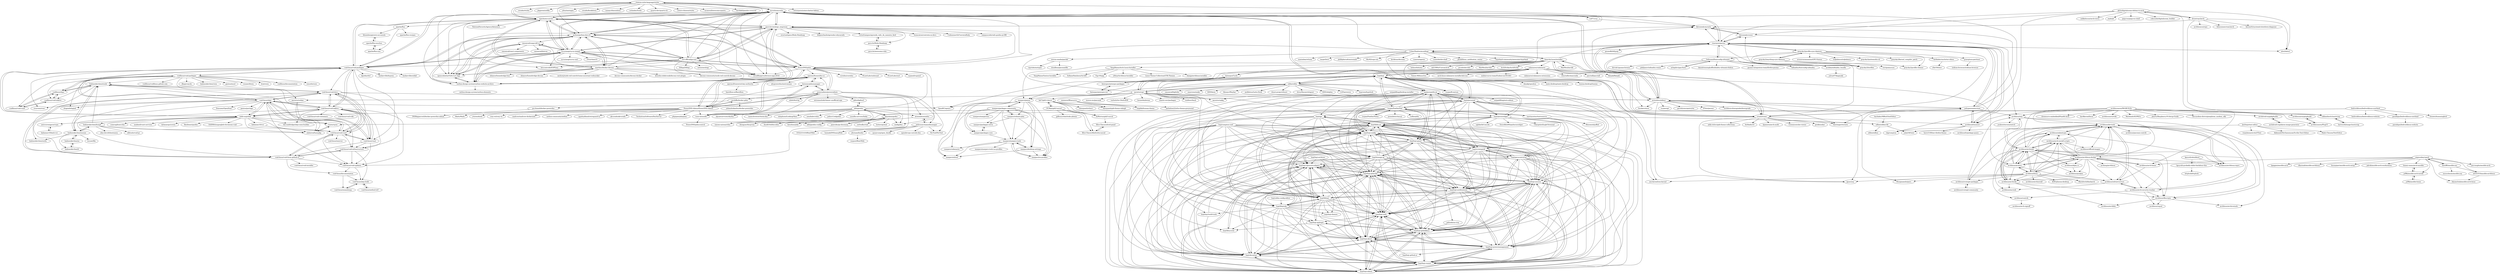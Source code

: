 digraph G {
"citation-style-language/styles" -> "aurutils/aurutils"
"citation-style-language/styles" -> "retorquere/zotero-better-bibtex" ["e"=1]
"citation-style-language/styles" -> "apache/accumulo"
"citation-style-language/styles" -> "guru-br/catalogo_empresas"
"citation-style-language/styles" -> "rstudio/rticles" ["e"=1]
"citation-style-language/styles" -> "jlegewie/zotfile" ["e"=1]
"citation-style-language/styles" -> "python/python-docs-fr"
"citation-style-language/styles" -> "yihui/xaringan" ["e"=1]
"citation-style-language/styles" -> "rstudio/bookdown" ["e"=1]
"citation-style-language/styles" -> "ismayc/thesisdown" ["e"=1]
"citation-style-language/styles" -> "wshanks/Zutilo" ["e"=1]
"citation-style-language/styles" -> "quarto-dev/quarto-cli" ["e"=1]
"citation-style-language/styles" -> "zotero-chinese/styles" ["e"=1]
"citation-style-language/styles" -> "mcanouil/awesome-quarto" ["e"=1]
"citation-style-language/styles" -> "lierdakil/pandoc-crossref" ["e"=1]
"iost-official/go-iost" -> "python/python-docs-fr"
"iost-official/go-iost" -> "guru-br/catalogo_empresas"
"iost-official/go-iost" -> "apache/accumulo"
"iost-official/go-iost" -> "cyrusimap/cyrus-imapd"
"iost-official/go-iost" -> "aurutils/aurutils"
"iost-official/go-iost" -> "DroidKaigi/conference-app-2019" ["e"=1]
"iost-official/go-iost" -> "ontio/ontology" ["e"=1]
"iost-official/go-iost" -> "void-linux/void-packages"
"iost-official/go-iost" -> "opencodeiiita/ToDo-List-App"
"iost-official/go-iost" -> "PowerDNS/pdns"
"iost-official/go-iost" -> "carbon-design-system/carbon-website-archive"
"iost-official/go-iost" -> "citation-style-language/styles"
"iost-official/go-iost" -> "Zilliqa/Zilliqa" ["e"=1]
"iost-official/go-iost" -> "letscontrolit/ESPEasy" ["e"=1]
"iost-official/go-iost" -> "marthoc/docker-deconz"
"lxqt/lxqt" -> "lxqt/pcmanfm-qt"
"lxqt/lxqt" -> "lxqt/lxqt-panel"
"lxqt/lxqt" -> "lxqt/qterminal"
"lxqt/lxqt" -> "tsujan/FeatherPad"
"lxqt/lxqt" -> "sddm/sddm"
"lxqt/lxqt" -> "mate-desktop/mate-desktop" ["e"=1]
"lxqt/lxqt" -> "lumina-desktop/lumina" ["e"=1]
"lxqt/lxqt" -> "lxqt/lxqt-config"
"lxqt/lxqt" -> "lxqt/liblxqt"
"lxqt/lxqt" -> "lxqt/libfm-qt"
"lxqt/lxqt" -> "danakj/openbox" ["e"=1]
"lxqt/lxqt" -> "tsujan/Kvantum" ["e"=1]
"lxqt/lxqt" -> "lxqt/qtermwidget"
"lxqt/lxqt" -> "lxqt/lxqt-session"
"lxqt/lxqt" -> "calamares/calamares"
"polygamma/aurman" -> "rmarquis/pacaur"
"polygamma/aurman" -> "trizen/trizen"
"polygamma/aurman" -> "actionless/pikaur"
"polygamma/aurman" -> "falconindy/auracle"
"polygamma/aurman" -> "archlinuxfr/yaourt"
"polygamma/aurman" -> "aurutils/aurutils"
"polygamma/aurman" -> "archlinux/asp"
"polygamma/aurman" -> "Jguer/yay" ["e"=1]
"guru-br/catalogo_empresas" -> "python/python-docs-fr"
"guru-br/catalogo_empresas" -> "apache/accumulo"
"guru-br/catalogo_empresas" -> "aurutils/aurutils"
"guru-br/catalogo_empresas" -> "cyrusimap/cyrus-imapd"
"guru-br/catalogo_empresas" -> "campuscode/rails-guides-pt-BR" ["e"=1]
"guru-br/catalogo_empresas" -> "evertonlopesc/Ruby-Roadmap" ["e"=1]
"guru-br/catalogo_empresas" -> "iost-official/go-iost"
"guru-br/catalogo_empresas" -> "DroidKaigi/conference-app-2019" ["e"=1]
"guru-br/catalogo_empresas" -> "guru-br/Ruby-Roadmap"
"guru-br/catalogo_empresas" -> "felipeorlando/aprenda-rubyonrails" ["e"=1]
"guru-br/catalogo_empresas" -> "opencodeiiita/ToDo-List-App"
"guru-br/catalogo_empresas" -> "carbon-design-system/carbon-website-archive"
"guru-br/catalogo_empresas" -> "lucascaton/contrata-se-devs" ["e"=1]
"guru-br/catalogo_empresas" -> "Codeminer42/CarreiraRuby" ["e"=1]
"guru-br/catalogo_empresas" -> "victorlcampos/aprenda_rails_da_maneira_facil"
"void-linux/void-packages" -> "void-linux/xbps"
"void-linux/void-packages" -> "void-linux/void-mklive"
"void-linux/void-packages" -> "xdeb-org/xdeb"
"void-linux/void-packages" -> "void-linux/void-docs"
"void-linux/void-packages" -> "void-linux/void-runit"
"void-linux/void-packages" -> "riverwm/river" ["e"=1]
"void-linux/void-packages" -> "python/python-docs-fr"
"void-linux/void-packages" -> "void-linux/runit"
"void-linux/void-packages" -> "aurutils/aurutils"
"void-linux/void-packages" -> "cyrusimap/cyrus-imapd"
"void-linux/void-packages" -> "djpohly/dwl" ["e"=1]
"void-linux/void-packages" -> "baskerville/bspwm" ["e"=1]
"void-linux/void-packages" -> "apache/accumulo"
"void-linux/void-packages" -> "voidlinux/void-packages"
"void-linux/void-packages" -> "baskerville/sxhkd" ["e"=1]
"sineto/vpsm" -> "zdykstra/fuzzypkg"
"guru-br/awesome-ruby" -> "guru-br/Ruby-Roadmap"
"kewlfft/ansible-aur" -> "pigmonkey/spark"
"kewlfft/ansible-aur" -> "id101010/ansible-archlinux"
"kewlfft/ansible-aur" -> "mnussbaum/ansible-yay"
"trizen/trizen" -> "rmarquis/pacaur"
"trizen/trizen" -> "aurutils/aurutils"
"trizen/trizen" -> "polygamma/aurman"
"trizen/trizen" -> "falconindy/auracle"
"trizen/trizen" -> "actionless/pikaur"
"trizen/trizen" -> "thestinger/termite" ["e"=1]
"trizen/trizen" -> "ilpianista/arch-audit" ["e"=1]
"trizen/trizen" -> "AnarchyLinux/installer"
"trizen/trizen" -> "trizen/youtube-viewer" ["e"=1]
"trizen/trizen" -> "falconindy/cower"
"trizen/trizen" -> "archlinuxfr/yaourt"
"trizen/trizen" -> "Jguer/yay" ["e"=1]
"trizen/trizen" -> "geokb/yabar" ["e"=1]
"trizen/trizen" -> "addy-dclxvi/gtk-theme-collections" ["e"=1]
"trizen/trizen" -> "Airblader/i3" ["e"=1]
"void-linux/void-mklive" -> "void-linux/xbps"
"void-linux/void-mklive" -> "void-linux/void-runit"
"void-linux/void-mklive" -> "void-linux/void-docs"
"void-linux/void-mklive" -> "void-linux/runit"
"void-linux/void-mklive" -> "void-linux/void-linux.github.io"
"void-linux/void-mklive" -> "void-linux/void-infrastructure"
"void-linux/void-mklive" -> "xdeb-org/xdeb"
"void-linux/void-mklive" -> "void-linux/void-updates"
"void-linux/void-mklive" -> "void-linux/void-packages"
"void-linux/void-mklive" -> "leahneukirchen/xtools"
"void-linux/void-mklive" -> "void-linux/void-wiki"
"void-linux/void-mklive" -> "the-maldridge/xbps-mini-builder"
"void-linux/void-mklive" -> "void-linux/void-containers"
"void-linux/xbps" -> "void-linux/void-runit"
"void-linux/xbps" -> "void-linux/void-packages"
"void-linux/xbps" -> "void-linux/void-mklive"
"void-linux/xbps" -> "void-linux/runit"
"void-linux/xbps" -> "void-linux/void-docs"
"void-linux/xbps" -> "xdeb-org/xdeb"
"void-linux/xbps" -> "leahneukirchen/xtools"
"void-linux/xbps" -> "void-linux/void-linux.github.io"
"void-linux/xbps" -> "void-linux/void-infrastructure"
"void-linux/xbps" -> "elogind/elogind" ["e"=1]
"void-linux/xbps" -> "OpenRC/openrc" ["e"=1]
"void-linux/xbps" -> "Duncaen/OpenDoas" ["e"=1]
"void-linux/xbps" -> "gentoo/portage" ["e"=1]
"void-linux/xbps" -> "riverwm/river" ["e"=1]
"void-linux/xbps" -> "void-linux/void-updates"
"vn971/rua" -> "aurutils/aurutils"
"vn971/rua" -> "falconindy/auracle"
"archlinux/arch-install-scripts" -> "archlinux/devtools"
"archlinux/arch-install-scripts" -> "archlinux/mkinitcpio"
"archlinux/arch-install-scripts" -> "archlinux/archlinux-docker"
"archlinux/arch-install-scripts" -> "archlinux/archiso"
"archlinux/arch-install-scripts" -> "archlinux/official-images"
"archlinux/arch-install-scripts" -> "archlinux/archwiki"
"archlinux/arch-install-scripts" -> "archlinux/archweb"
"archlinux/arch-install-scripts" -> "archlinux/archlinux-repro"
"voidlinux/xbps" -> "voidlinux/void-runit"
"voidlinux/xbps" -> "voidlinux/void-packages"
"voidlinux/xbps" -> "voidlinux/void-mklive"
"voidlinux/xbps" -> "leahneukirchen/xtools"
"rmarquis/pacaur" -> "falconindy/cower"
"rmarquis/pacaur" -> "trizen/trizen"
"rmarquis/pacaur" -> "archlinuxfr/yaourt"
"rmarquis/pacaur" -> "aurutils/aurutils"
"rmarquis/pacaur" -> "polygamma/aurman"
"rmarquis/pacaur" -> "thestinger/termite" ["e"=1]
"rmarquis/pacaur" -> "chjj/compton" ["e"=1]
"rmarquis/pacaur" -> "actionless/pikaur"
"rmarquis/pacaur" -> "graysky2/lostfiles"
"rmarquis/pacaur" -> "falconindy/auracle"
"rmarquis/pacaur" -> "bohoomil/fontconfig-ultimate"
"rmarquis/pacaur" -> "gnumdk/lollypop" ["e"=1]
"rmarquis/pacaur" -> "alwsl/alwsl" ["e"=1]
"rmarquis/pacaur" -> "graysky2/profile-sync-daemon"
"rmarquis/pacaur" -> "CyberShadow/aconfmgr"
"actionless/pikaur" -> "aurutils/aurutils"
"actionless/pikaur" -> "rmarquis/pacaur"
"actionless/pikaur" -> "trizen/trizen"
"actionless/pikaur" -> "polygamma/aurman"
"actionless/pikaur" -> "Morganamilo/paru" ["e"=1]
"actionless/pikaur" -> "E5ten/pacaur"
"actionless/pikaur" -> "thestinger/termite" ["e"=1]
"actionless/pikaur" -> "Jguer/yay" ["e"=1]
"actionless/pikaur" -> "fosskers/aura" ["e"=1]
"actionless/pikaur" -> "archlinux-downgrade/downgrade" ["e"=1]
"actionless/pikaur" -> "aarnt/octopi"
"actionless/pikaur" -> "icy/pacapt" ["e"=1]
"actionless/pikaur" -> "AnarchyLinux/installer"
"actionless/pikaur" -> "falconindy/auracle"
"actionless/pikaur" -> "gavinlyonsrepo/cylon"
"archlinux/archweb" -> "archlinux/archwiki"
"archlinux/archweb" -> "archlinux/devtools"
"archlinux/archweb" -> "archlinux/archiso"
"archlinux/archweb" -> "archlinux/archlinux-docker"
"archlinux/archweb" -> "archlinux/arch-security-tracker"
"archlinux/archweb" -> "archlinux/aurweb"
"archlinux/archweb" -> "archlinux/asp"
"archlinux/archweb" -> "archlinux/mkinitcpio"
"archlinux/archweb" -> "archlinux/arch-install-scripts"
"archlinux/archweb" -> "archlinux/linux"
"archlinux/archweb" -> "archlinux/alpm.rs"
"archlinux/archweb" -> "archlinux/dbscripts"
"archlinux/archweb" -> "archlinux/contrib"
"archlinux/archweb" -> "archlinux/pyalpm"
"archlinux/archweb" -> "archlinux/svntogit-packages"
"archlinux/linux" -> "archlinux/archinstall" ["e"=1]
"archlinux/linux" -> "archlinux/archlinux-docker"
"archlinux/linux" -> "archlinux/archweb"
"archlinux/linux" -> "archlinux/archiso"
"archlinux/linux" -> "zen-kernel/zen-kernel" ["e"=1]
"archlinux/linux" -> "archlinux/arch-install-scripts"
"archlinux/linux" -> "archlinux/devtools"
"archlinux/linux" -> "archlinux/archwiki"
"archlinux/linux" -> "Jguer/yay" ["e"=1]
"archlinux/linux" -> "KDE/plasma-desktop" ["e"=1]
"archlinux/linux" -> "archlinux/mkinitcpio"
"archlinux/linux" -> "Morganamilo/paru" ["e"=1]
"archlinux/linux" -> "archlinux/svntogit-packages"
"archlinux/linux" -> "BlackArch/blackarch" ["e"=1]
"archlinux/linux" -> "archlinux/infrastructure"
"poweradmin/poweradmin" -> "loewexy/pdnsmanager"
"poweradmin/poweradmin" -> "PowerDNS-Admin/PowerDNS-Admin"
"poweradmin/poweradmin" -> "PowerDNS/pdns"
"poweradmin/poweradmin" -> "tuxis-ie/nsedit"
"poweradmin/poweradmin" -> "atomia/atomiadns"
"poweradmin/poweradmin" -> "extremeshok/clamav-unofficial-sigs" ["e"=1]
"poweradmin/poweradmin" -> "operasoftware/dns-ui"
"poweradmin/poweradmin" -> "gdnsd/gdnsd"
"poweradmin/poweradmin" -> "jethrocarr/namedmanager"
"poweradmin/poweradmin" -> "NicTool/NicTool"
"poweradmin/poweradmin" -> "sileht/bird-lg" ["e"=1]
"poweradmin/poweradmin" -> "pschiffe/docker-pdns"
"lxqt/lxqt-config" -> "lxqt/lxqt-session"
"lxqt/lxqt-config" -> "lxqt/lxqt-notificationd"
"lxqt/lxqt-config" -> "lxqt/lxqt-globalkeys"
"lxqt/lxqt-config" -> "lxqt/liblxqt"
"lxqt/lxqt-config" -> "lxqt/lxqt-policykit"
"lxqt/lxqt-config" -> "lxqt/libfm-qt"
"lxqt/lxqt-config" -> "lxqt/lxqt-admin"
"lxqt/lxqt-config" -> "lxqt/lxqt-runner"
"lxqt/lxqt-config" -> "lxqt/obconf-qt"
"lxqt/lxqt-config" -> "lxqt/lxqt-powermanagement"
"lxqt/lxqt-config" -> "lxqt/lxqt-about"
"lxqt/lxqt-config" -> "lxqt/lxqt-sudo"
"lxqt/lxqt-config" -> "lxqt/lxqt-panel"
"lxqt/lxqt-config" -> "lxqt/libqtxdg"
"lxqt/lxqt-config" -> "lxqt/lxqt-openssh-askpass"
"apache/fluo" -> "apache/fluo-recipes"
"apache/fluo" -> "bloomberg/presto-accumulo"
"apache/fluo" -> "apache/fluo-uno"
"lxqt/lxqt-panel" -> "lxqt/lxqt-config"
"lxqt/lxqt-panel" -> "lxqt/lxqt-session"
"lxqt/lxqt-panel" -> "lxqt/liblxqt"
"lxqt/lxqt-panel" -> "lxqt/lxqt-notificationd"
"lxqt/lxqt-panel" -> "lxqt/libfm-qt"
"lxqt/lxqt-panel" -> "lxqt/lximage-qt"
"lxqt/lxqt-panel" -> "lxqt/pavucontrol-qt"
"lxqt/lxqt-panel" -> "lxqt/libqtxdg"
"lxqt/lxqt-panel" -> "lxqt/lxqt-globalkeys"
"lxqt/lxqt-panel" -> "lxqt/obconf-qt"
"lxqt/lxqt-panel" -> "lxqt/pcmanfm-qt"
"lxqt/lxqt-panel" -> "lxqt/lxqt-powermanagement"
"lxqt/lxqt-panel" -> "lxqt/lxqt-policykit"
"lxqt/lxqt-panel" -> "lxqt/lxqt-runner"
"lxqt/lxqt-panel" -> "lxqt/screengrab"
"lxqt/liblxqt" -> "lxqt/lxqt-globalkeys"
"lxqt/liblxqt" -> "lxqt/lxqt-runner"
"lxqt/liblxqt" -> "lxqt/obconf-qt"
"lxqt/liblxqt" -> "lxqt/libqtxdg"
"lxqt/liblxqt" -> "lxqt/lxqt-policykit"
"lxqt/liblxqt" -> "lxqt/lxqt-notificationd"
"lxqt/liblxqt" -> "lxqt/lxqt-session"
"lxqt/liblxqt" -> "lxqt/lxqt-config"
"lxqt/liblxqt" -> "lxqt/lxqt-powermanagement"
"lxqt/liblxqt" -> "lxqt/lxqt-about"
"lxqt/liblxqt" -> "lxqt/libfm-qt"
"lxqt/liblxqt" -> "lxqt/lxqt-sudo"
"lxqt/liblxqt" -> "lxqt/lxqt-admin"
"lxqt/liblxqt" -> "lxqt/lxqt-themes"
"lxqt/liblxqt" -> "lxqt/lxqt-openssh-askpass"
"archlinux/alpm.rs" -> "archlinux/pyalpm"
"lxqt/compton-conf" -> "lxqt/lxqt-sudo"
"lxqt/compton-conf" -> "lxqt/lxqt-openssh-askpass"
"lxqt/compton-conf" -> "lxqt/lxqt-about"
"lxqt/compton-conf" -> "lxqt/obconf-qt"
"lxqt/compton-conf" -> "lxqt/lxqt-powermanagement"
"lxqt/compton-conf" -> "lxqt/lxqt-globalkeys"
"lxqt/compton-conf" -> "lxqt/lxqt-policykit"
"lxqt/compton-conf" -> "lxqt/lxqt-admin"
"lxqt/compton-conf" -> "lxqt/lxqt-runner"
"lxqt/compton-conf" -> "lxqt/libsysstat"
"lxqt/compton-conf" -> "lxqt/lxqt-config"
"lxqt/compton-conf" -> "lxqt/lxqt-qtplugin"
"lxqt/compton-conf" -> "lxqt/libqtxdg"
"lxqt/compton-conf" -> "lxqt/lxqt-session"
"lxqt/compton-conf" -> "lxqt/lxqt-notificationd"
"lxqt/lxqt-session" -> "lxqt/lxqt-runner"
"lxqt/lxqt-session" -> "lxqt/lxqt-globalkeys"
"lxqt/lxqt-session" -> "lxqt/lxqt-notificationd"
"lxqt/lxqt-session" -> "lxqt/lxqt-about"
"lxqt/lxqt-session" -> "lxqt/lxqt-powermanagement"
"lxqt/lxqt-session" -> "lxqt/lxqt-policykit"
"lxqt/lxqt-session" -> "lxqt/lxqt-sudo"
"lxqt/lxqt-session" -> "lxqt/lxqt-admin"
"lxqt/lxqt-session" -> "lxqt/obconf-qt"
"lxqt/lxqt-session" -> "lxqt/lxqt-config"
"lxqt/lxqt-session" -> "lxqt/lxqt-openssh-askpass"
"archlinuxfr/yaourt" -> "rmarquis/pacaur"
"archlinuxfr/yaourt" -> "archlinuxfr/package-query"
"archlinuxfr/yaourt" -> "polygamma/aurman"
"archlinuxfr/yaourt" -> "chjj/compton" ["e"=1]
"archlinuxfr/yaourt" -> "horst3180/arc-firefox-theme" ["e"=1]
"archlinux/archlinux-repro" -> "archlinux/devtools"
"void-linux/void-linux.github.io" -> "void-linux/void-updates"
"void-linux/void-linux.github.io" -> "void-linux/void-infrastructure"
"void-linux/void-linux.github.io" -> "void-linux/documentation"
"void-linux/void-linux.github.io" -> "void-linux/void-runit"
"void-linux/void-linux.github.io" -> "void-linux/void-docs"
"void-linux/void-linux.github.io" -> "void-linux/void-installer"
"achaphiv/ppa-fonts" -> "bohoomil/fontconfig-ultimate"
"voidlinux/void-runit" -> "voidlinux/xbps"
"voidlinux/void-runit" -> "voidlinux/void-mklive"
"kenshinx/godns" -> "kenshinx/joke"
"kenshinx/godns" -> "janeczku/go-dnsmasq"
"kenshinx/godns" -> "owlwalks/rind"
"kenshinx/godns" -> "looterz/grimd" ["e"=1]
"kenshinx/godns" -> "xiaomi-sa/smartdns"
"kenshinx/godns" -> "abh/geodns"
"kenshinx/godns" -> "miekg/dns" ["e"=1]
"kenshinx/godns" -> "dmagyar/dnsproxy"
"kenshinx/godns" -> "duedil-ltd/discodns"
"archlinux/mkinitcpio" -> "archlinux/devtools"
"archlinux/mkinitcpio" -> "archlinux/archwiki"
"archlinux/mkinitcpio" -> "archlinux/dbscripts"
"archlinux/mkinitcpio" -> "archlinux/arch-install-scripts"
"lxqt/libqtxdg" -> "lxqt/lxqt-qtplugin"
"lxqt/libqtxdg" -> "lxqt/lxqt-globalkeys"
"lxqt/libqtxdg" -> "lxqt/liblxqt"
"lxqt/libqtxdg" -> "lxqt/lxqt-openssh-askpass"
"lxqt/libqtxdg" -> "lxqt/obconf-qt"
"lxqt/libqtxdg" -> "lxqt/lxqt-about"
"lxqt/libqtxdg" -> "lxqt/lxqt-policykit"
"lxqt/libqtxdg" -> "lxqt/lxqt-sudo"
"lxqt/libqtxdg" -> "lxqt/libfm-qt"
"lxqt/libqtxdg" -> "lxqt/lxqt-admin"
"lxqt/libqtxdg" -> "lxqt/lxqt-runner"
"lxqt/libqtxdg" -> "lxqt/lxqt-session"
"lxqt/libqtxdg" -> "lxqt/libsysstat"
"lxqt/libqtxdg" -> "lxqt/lxqt-build-tools"
"lxqt/libqtxdg" -> "lxqt/lxqt-themes"
"lxqt/pcmanfm-qt" -> "lxqt/lxqt-panel"
"lxqt/pcmanfm-qt" -> "lxqt/libfm-qt"
"lxqt/pcmanfm-qt" -> "lxqt/lxqt-config"
"lxqt/pcmanfm-qt" -> "lxqt/lximage-qt"
"lxqt/pcmanfm-qt" -> "lxqt/lxqt-session"
"lxqt/pcmanfm-qt" -> "lxqt/lxqt-notificationd"
"lxqt/pcmanfm-qt" -> "lxqt/liblxqt"
"lxqt/pcmanfm-qt" -> "lxqt/lxqt"
"lxqt/pcmanfm-qt" -> "lxqt/pavucontrol-qt"
"lxqt/pcmanfm-qt" -> "lxqt/qterminal"
"lxqt/pcmanfm-qt" -> "lxqt/screengrab"
"lxqt/pcmanfm-qt" -> "lxqt/libqtxdg"
"lxqt/pcmanfm-qt" -> "lxqt/lxqt-globalkeys"
"lxqt/pcmanfm-qt" -> "lxqt/qps"
"lxqt/pcmanfm-qt" -> "lxqt/lxqt-admin"
"jethrocarr/namedmanager" -> "jforman/binder"
"jethrocarr/namedmanager" -> "atomia/atomiadns"
"jethrocarr/namedmanager" -> "qunarcorp/open_dnsdb" ["e"=1]
"jethrocarr/namedmanager" -> "opendevops-cn/codo-dns" ["e"=1]
"jethrocarr/namedmanager" -> "NicTool/NicTool"
"jethrocarr/namedmanager" -> "1032231418/Bind-Web" ["e"=1]
"jethrocarr/namedmanager" -> "luxiaok/DNSmasqWeb" ["e"=1]
"void-linux/void-docs" -> "void-linux/void-runit"
"void-linux/void-docs" -> "void-linux/void-linux.github.io"
"void-linux/void-docs" -> "void-linux/void-mklive"
"void-linux/void-docs" -> "void-linux/xbps"
"void-linux/void-docs" -> "void-linux/runit"
"void-linux/void-docs" -> "void-linux/void-infrastructure"
"void-linux/void-docs" -> "leahneukirchen/xtools"
"void-linux/void-docs" -> "void-linux/void-updates"
"void-linux/void-docs" -> "leahneukirchen/snooze"
"manjaro/packages-community" -> "manjaro/packages-extra"
"manjaro/packages-community" -> "manjaro/release-plan"
"manjaro/packages-community" -> "manjaro/iso-profiles"
"manjaro/packages-community" -> "manjaro/packages-core"
"manjaro/packages-community" -> "manjaro/manjaro-tools"
"manjaro/packages-community" -> "manjaro/desktop-settings"
"manjaro/packages-community" -> "manjaro/pamac"
"manjaro/packages-community" -> "manjaro/manjaroiso"
"manjaro/packages-community" -> "manjaro/mhwd"
"binary-manu/arch-ansible" -> "jsf9k/ansible-arch-install"
"carbon-design-system/carbon-website-archive" -> "opencodeiiita/ToDo-List-App"
"carbon-design-system/carbon-website-archive" -> "python/python-docs-fr"
"carbon-design-system/carbon-website-archive" -> "cyrusimap/cyrus-imapd"
"carbon-design-system/carbon-website-archive" -> "canonical/snapcraft.io"
"carbon-design-system/carbon-website-archive" -> "marthoc/docker-deconz"
"carbon-design-system/carbon-website-archive" -> "guru-br/catalogo_empresas"
"carbon-design-system/carbon-website-archive" -> "carbon-design-system/carbon-elements" ["e"=1]
"marthoc/docker-deconz" -> "deconz-community/deconz-docker" ["e"=1]
"marthoc/docker-deconz" -> "dresden-elektronik/deconz-rest-plugin" ["e"=1]
"marthoc/docker-deconz" -> "opencodeiiita/ToDo-List-App"
"marthoc/docker-deconz" -> "carbon-design-system/carbon-website-archive"
"marthoc/docker-deconz" -> "cyrusimap/cyrus-imapd"
"marthoc/docker-deconz" -> "deconz-community/node-red-contrib-deconz" ["e"=1]
"marthoc/docker-deconz" -> "python/python-docs-fr"
"marthoc/docker-deconz" -> "guru-br/catalogo_empresas"
"marthoc/docker-deconz" -> "canonical/snapcraft.io"
"marthoc/docker-deconz" -> "DroidKaigi/conference-app-2019" ["e"=1]
"marthoc/docker-deconz" -> "ebaauw/homebridge-hue" ["e"=1]
"marthoc/docker-deconz" -> "apache/accumulo"
"marthoc/docker-deconz" -> "ebaauw/homebridge-deconz" ["e"=1]
"marthoc/docker-deconz" -> "aurutils/aurutils"
"marthoc/docker-deconz" -> "zachowj/node-red-contrib-home-assistant-websocket" ["e"=1]
"lxqt/lximage-qt" -> "lxqt/lxqt-admin"
"lxqt/lximage-qt" -> "lxqt/lxqt-session"
"lxqt/lximage-qt" -> "lxqt/lxqt-config"
"lxqt/lximage-qt" -> "lxqt/lxqt-policykit"
"lxqt/lximage-qt" -> "lxqt/obconf-qt"
"lxqt/lximage-qt" -> "lxqt/lxqt-notificationd"
"lxqt/lximage-qt" -> "lxqt/liblxqt"
"lxqt/lximage-qt" -> "lxqt/lxqt-globalkeys"
"lxqt/lximage-qt" -> "lxqt/lxqt-runner"
"lxqt/lximage-qt" -> "lxqt/lxqt-about"
"lxqt/lximage-qt" -> "lxqt/lxqt-powermanagement"
"lxqt/lximage-qt" -> "lxqt/lxqt-sudo"
"lxqt/lximage-qt" -> "lxqt/lxqt-openssh-askpass"
"lxqt/lximage-qt" -> "lxqt/lxqt-panel"
"lxqt/lximage-qt" -> "lxqt/libfm-qt"
"martinrotter/textosaurus" -> "edbee/edbee-lib"
"martinrotter/textosaurus" -> "tsujan/FeatherPad"
"martinrotter/textosaurus" -> "Mezomish/juffed"
"Anchakor/MRichTextEditor" -> "edbee/edbee-lib"
"lxqt/libsysstat" -> "lxqt/lxqt-openssh-askpass"
"archlinux/contrib" -> "archlinux/arch-signoff"
"lxqt/lxqt-globalkeys" -> "lxqt/lxqt-about"
"lxqt/lxqt-globalkeys" -> "lxqt/lxqt-runner"
"lxqt/lxqt-globalkeys" -> "lxqt/lxqt-session"
"lxqt/lxqt-globalkeys" -> "lxqt/lxqt-openssh-askpass"
"lxqt/lxqt-globalkeys" -> "lxqt/lxqt-powermanagement"
"lxqt/lxqt-globalkeys" -> "lxqt/lxqt-policykit"
"lxqt/lxqt-globalkeys" -> "lxqt/lxqt-sudo"
"lxqt/lxqt-globalkeys" -> "lxqt/lxqt-admin"
"lxqt/lxqt-globalkeys" -> "lxqt/lxqt-qtplugin"
"lxqt/lxqt-globalkeys" -> "lxqt/obconf-qt"
"opencodeiiita/ToDo-List-App" -> "carbon-design-system/carbon-website-archive"
"opencodeiiita/ToDo-List-App" -> "python/python-docs-fr"
"opencodeiiita/ToDo-List-App" -> "cyrusimap/cyrus-imapd"
"archlinux/devtools" -> "archlinux/pacman-contrib"
"archlinux/devtools" -> "archlinux/dbscripts"
"archlinux/devtools" -> "archlinux/archivetools"
"archlinux/devtools" -> "archlinux/official-images"
"archlinux/devtools" -> "archlinux/archlinux-repro"
"archlinux/devtools" -> "archlinux/mkinitcpio"
"archlinux/devtools" -> "archlinux/infrastructure"
"manjaro/packages-extra" -> "manjaro/packages-core"
"lxqt/obconf-qt" -> "lxqt/lxqt-openssh-askpass"
"lxqt/obconf-qt" -> "lxqt/lxqt-policykit"
"lxqt/obconf-qt" -> "lxqt/lxqt-sudo"
"lxqt/obconf-qt" -> "lxqt/lxqt-about"
"lxqt/obconf-qt" -> "lxqt/lxqt-runner"
"lxqt/obconf-qt" -> "lxqt/lxqt-globalkeys"
"lxqt/obconf-qt" -> "lxqt/lxqt-admin"
"lxqt/lxqt-about" -> "lxqt/lxqt-admin"
"lxqt/lxqt-about" -> "lxqt/lxqt-openssh-askpass"
"lxqt/lxqt-about" -> "lxqt/lxqt-powermanagement"
"lxqt/lxqt-about" -> "lxqt/lxqt-globalkeys"
"lxqt/lxqt-about" -> "lxqt/lxqt-policykit"
"lxqt/lxqt-about" -> "lxqt/lxqt-sudo"
"lxqt/lxqt-notificationd" -> "lxqt/lxqt-session"
"lxqt/lxqt-notificationd" -> "lxqt/lxqt-globalkeys"
"lxqt/lxqt-notificationd" -> "lxqt/lxqt-policykit"
"lxqt/lxqt-notificationd" -> "lxqt/lxqt-runner"
"lxqt/lxqt-notificationd" -> "lxqt/lxqt-powermanagement"
"lxqt/lxqt-notificationd" -> "lxqt/lxqt-sudo"
"lxqt/lxqt-notificationd" -> "lxqt/lxqt-admin"
"lxqt/lxqt-notificationd" -> "lxqt/lxqt-openssh-askpass"
"lxqt/lxqt-notificationd" -> "lxqt/obconf-qt"
"lxqt/lxqt-notificationd" -> "lxqt/lxqt-about"
"lxqt/lxqt-notificationd" -> "lxqt/lxqt-config"
"lxqt/lxqt-notificationd" -> "lxqt/liblxqt"
"lxqt/lxqt-notificationd" -> "lxqt/pavucontrol-qt"
"lxqt/lxqt-notificationd" -> "lxqt/libfm-qt"
"lxqt/lxqt-openssh-askpass" -> "lxqt/lxqt-about"
"lxqt/lxqt-openssh-askpass" -> "lxqt/lxqt-qtplugin"
"lxqt/lxqt-openssh-askpass" -> "lxqt/lxqt-policykit"
"lxqt/lxqt-openssh-askpass" -> "lxqt/lxqt-sudo"
"lxqt/lxqt-openssh-askpass" -> "lxqt/libsysstat"
"lxqt/lxqt-policykit" -> "lxqt/lxqt-openssh-askpass"
"lxqt/lxqt-policykit" -> "lxqt/lxqt-about"
"lxqt/lxqt-policykit" -> "lxqt/lxqt-admin"
"lxqt/lxqt-policykit" -> "lxqt/obconf-qt"
"lxqt/lxqt-policykit" -> "lxqt/lxqt-runner"
"lxqt/lxqt-policykit" -> "lxqt/lxqt-globalkeys"
"lxqt/lxqt-policykit" -> "lxqt/lxqt-sudo"
"lxqt/lxqt-policykit" -> "lxqt/lxqt-powermanagement"
"lxqt/lxqt-policykit" -> "lxqt/lxqt-session"
"lxqt/lxqt-policykit" -> "lxqt/lxqt-notificationd"
"lxqt/lxqt-runner" -> "lxqt/lxqt-session"
"lxqt/lxqt-runner" -> "lxqt/lxqt-globalkeys"
"lxqt/lxqt-runner" -> "lxqt/lxqt-policykit"
"lxqt/lxqt-runner" -> "lxqt/lxqt-about"
"lxqt/lxqt-runner" -> "lxqt/obconf-qt"
"lxqt/lxqt-runner" -> "lxqt/lxqt-openssh-askpass"
"lxqt/lxqt-runner" -> "lxqt/lxqt-sudo"
"lxqt/lxqt-runner" -> "lxqt/lxqt-admin"
"lxqt/lxqt-runner" -> "lxqt/lxqt-qtplugin"
"lxqt/lxqt-runner" -> "lxqt/lxqt-powermanagement"
"lxqt/lxqt-powermanagement" -> "lxqt/lxqt-about"
"lxqt/lxqt-powermanagement" -> "lxqt/lxqt-globalkeys"
"lxqt/lxqt-powermanagement" -> "lxqt/lxqt-openssh-askpass"
"lxqt/lxqt-powermanagement" -> "lxqt/lxqt-policykit"
"lxqt/lxqt-powermanagement" -> "lxqt/lxqt-sudo"
"lxqt/lxqt-powermanagement" -> "lxqt/lxqt-session"
"lxqt/lxqt-powermanagement" -> "lxqt/lxqt.github.io"
"lxqt/lxqt-powermanagement" -> "lxqt/lxqt-admin"
"lxqt/lxqt-powermanagement" -> "lxqt/lxqt-runner"
"lxqt/lxqt-powermanagement" -> "lxqt/obconf-qt"
"lxqt/lxqt-archiver" -> "lxqt/lxqt-admin"
"lxqt/lxqt-archiver" -> "lxqt/lxqt-openssh-askpass"
"lxqt/lxqt-archiver" -> "lxqt/lxqt-policykit"
"lxqt/lxqt-archiver" -> "lxqt/lxqt-sudo"
"lxqt/lxqt-qtplugin" -> "lxqt/lxqt-openssh-askpass"
"lxqt/lxqt-qtplugin" -> "lxqt/libsysstat"
"lxqt/lxqt-qtplugin" -> "lxqt/lxqt-globalkeys"
"lxqt/lxqt-qtplugin" -> "lxqt/lxqt-about"
"lxqt/qps" -> "lxqt/libfm-qt"
"lxqt/qps" -> "lxqt/lxqt-notificationd"
"lxqt/qps" -> "lxqt/lxqt-openssh-askpass"
"lxqt/qps" -> "lxqt/lxqt-globalkeys"
"lxqt/qps" -> "lxqt/lxqt-policykit"
"lxqt/qps" -> "lxqt/lxqt-sudo"
"lxqt/qps" -> "lxqt/lxqt-admin"
"lxqt/qps" -> "lxqt/lxqt-about"
"lxqt/qps" -> "lxqt/screengrab"
"lxqt/lxqt.github.io" -> "lxqt/lxqt-about"
"id101010/ansible-archlinux" -> "rkiyanchuk/ansible-arch-linux"
"manjaro/packages-core" -> "manjaro/packages-extra"
"manjaro/packages-core" -> "manjaro/manjaro-tools"
"jforman/binder" -> "wopost/Bind-Web"
"void-linux/void-runit" -> "void-linux/runit"
"void-linux/void-runit" -> "void-linux/void-docs"
"void-linux/void-runit" -> "void-linux/xbps"
"void-linux/void-runit" -> "void-linux/void-updates"
"void-linux/void-runit" -> "void-linux/void-mklive"
"void-linux/void-runit" -> "void-linux/void-linux.github.io"
"void-linux/void-runit" -> "void-linux/void-infrastructure"
"void-linux/void-runit" -> "void-linux/xmirror"
"void-linux/void-infrastructure" -> "void-linux/xbps-bulk"
"void-linux/void-infrastructure" -> "void-linux/void-updates"
"void-linux/void-infrastructure" -> "void-linux/void-linux.github.io"
"void-linux/documentation" -> "void-linux/xbps-bulk"
"void-linux/documentation" -> "void-linux/xmandump"
"void-linux/void-updates" -> "void-linux/documentation"
"void-linux/void-updates" -> "void-linux/xbps-bulk"
"void-linux/netbsd-wtf" -> "void-linux/xbps-bulk"
"void-linux/xbps-bulk" -> "void-linux/netbsd-wtf"
"void-linux/xbps-bulk" -> "void-linux/xmandump"
"canonical/snapcraft.io" -> "opencodeiiita/ToDo-List-App"
"canonical/snapcraft.io" -> "carbon-design-system/carbon-website-archive"
"canonical/snapcraft.io" -> "canonical/react-components" ["e"=1]
"canonical/snapcraft.io" -> "canonical/dotrun" ["e"=1]
"canonical/snapcraft.io" -> "cyrusimap/cyrus-imapd"
"edbee/edbee-lib" -> "jubal-R/Geist"
"edbee/edbee-lib" -> "edbee/edbee"
"ZaWertun/gtk3-nocsd" -> "Xfce-Classic/xfce4-panel"
"archlinuxarm/plugbuild" -> "archlinuxarm/PlugUI"
"bahamas10/bash-vsv" -> "netzverweigerer/vpm"
"archlinuxarm/PlugUI" -> "archlinuxarm/plugbuild"
"void-linux/xmandump" -> "void-linux/xbps-bulk"
"xdeb-org/xdeb" -> "zdykstra/fuzzypkg"
"xdeb-org/xdeb" -> "void-linux/void-mklive"
"xdeb-org/xdeb" -> "void-linux/xbps"
"xdeb-org/xdeb" -> "sineto/vpsm"
"xdeb-org/xdeb" -> "void-linux/void-packages"
"xdeb-org/xdeb" -> "flexibeast/guides"
"xdeb-org/xdeb" -> "netzverweigerer/vpm"
"xdeb-org/xdeb" -> "the-maldridge/xbps-mini-builder"
"xdeb-org/xdeb" -> "DAINRA/ungoogled-chromium-void"
"xdeb-org/xdeb" -> "bahamas10/vsv"
"xdeb-org/xdeb" -> "soanvig/brave-bin"
"xdeb-org/xdeb" -> "madand/runit-services"
"xdeb-org/xdeb" -> "void-linux/void-runit"
"xdeb-org/xdeb" -> "leahneukirchen/hrmpf"
"xdeb-org/xdeb" -> "dylanaraps/sowm" ["e"=1]
"archlinuxarm/PKGBUILDs" -> "dreemurrs-embedded/Pine64-Arch" ["e"=1]
"archlinuxarm/PKGBUILDs" -> "hardkernel/linux" ["e"=1]
"archlinuxarm/PKGBUILDs" -> "archlinux/asp"
"archlinuxarm/PKGBUILDs" -> "archlinuxfr/yaourt"
"archlinuxarm/PKGBUILDs" -> "archlinuxarm/plugbuild"
"archlinuxarm/PKGBUILDs" -> "archlinuxarm/wiki"
"archlinuxarm/PKGBUILDs" -> "WarheadsSE/PKGs"
"archlinuxarm/PKGBUILDs" -> "tokland/arch-bootstrap"
"archlinuxarm/PKGBUILDs" -> "phortx/Raspberry-Pi-Setup-Guide"
"archlinuxarm/PKGBUILDs" -> "archlinux/archlinux-docker"
"archlinuxarm/PKGBUILDs" -> "archlinuxarm/PlugUI"
"archlinuxarm/PKGBUILDs" -> "archlinux/archweb"
"archlinuxarm/PKGBUILDs" -> "the-modem-distro/pinephone_modem_sdk" ["e"=1]
"archlinuxarm/PKGBUILDs" -> "archdroid-org/pkgbuilds"
"apache/accumulo" -> "python/python-docs-fr"
"apache/accumulo" -> "aurutils/aurutils"
"apache/accumulo" -> "guru-br/catalogo_empresas"
"apache/accumulo" -> "cyrusimap/cyrus-imapd"
"apache/accumulo" -> "iost-official/go-iost"
"apache/accumulo" -> "DroidKaigi/conference-app-2019" ["e"=1]
"apache/accumulo" -> "apache/fluo"
"apache/accumulo" -> "citation-style-language/styles"
"apache/accumulo" -> "NationalSecurityAgency/datawave" ["e"=1]
"apache/accumulo" -> "opencodeiiita/ToDo-List-App"
"apache/accumulo" -> "carbon-design-system/carbon-website-archive"
"apache/accumulo" -> "PowerDNS/pdns"
"apache/accumulo" -> "void-linux/void-packages"
"apache/accumulo" -> "marthoc/docker-deconz"
"apache/accumulo" -> "letscontrolit/ESPEasy" ["e"=1]
"voidlinux/void-packages" -> "voidlinux/xbps"
"voidlinux/void-packages" -> "voidlinux/void-runit"
"voidlinux/void-packages" -> "voidlinux/void-mklive"
"voidlinux/void-packages" -> "leahneukirchen/xtools"
"voidlinux/void-packages" -> "voidlinux/documentation"
"voidlinux/void-packages" -> "elogind/elogind" ["e"=1]
"voidlinux/void-packages" -> "wmutils/core" ["e"=1]
"voidlinux/void-packages" -> "voidlinux/voidlinux.github.com"
"voidlinux/void-packages" -> "void-linux/void-packages"
"voidlinux/void-packages" -> "dkeg/crayolo" ["e"=1]
"voidlinux/void-packages" -> "leahneukirchen/cwm" ["e"=1]
"voidlinux/void-packages" -> "gentoo/musl" ["e"=1]
"voidlinux/void-packages" -> "aarnt/octoxbps"
"voidlinux/void-packages" -> "venam/2bwm" ["e"=1]
"voidlinux/void-packages" -> "dcat/swm" ["e"=1]
"gh2o/digitalocean-debian-to-arch" -> "drizzt/vps2arch"
"gh2o/digitalocean-debian-to-arch" -> "archlinuxfr/yaourt"
"gh2o/digitalocean-debian-to-arch" -> "alwsl/alwsl" ["e"=1]
"gh2o/digitalocean-debian-to-arch" -> "rmarquis/pacaur"
"gh2o/digitalocean-debian-to-arch" -> "mikkeloscar/arch-travis"
"gh2o/digitalocean-debian-to-arch" -> "falconindy/cower"
"gh2o/digitalocean-debian-to-arch" -> "ptpb/pb" ["e"=1]
"gh2o/digitalocean-debian-to-arch" -> "archlinux/arch-boxes"
"gh2o/digitalocean-debian-to-arch" -> "papyros/papyros-shell" ["e"=1]
"gh2o/digitalocean-debian-to-arch" -> "robsonde/digitalocean_builder"
"manjaro/pamac" -> "manjaro/manjaro-tools"
"manjaro/pamac" -> "manjaro/release-plan"
"manjaro/pamac" -> "manjaro/mhwd"
"manjaro/pamac" -> "manjaro/iso-profiles"
"manjaro/pamac" -> "manjaro/packages-community"
"manjaro/pamac" -> "manjaro/desktop-settings"
"manjaro/pamac" -> "manjaro/calamares"
"manjaro/pamac" -> "manjaro/packages-core"
"archlinux/asp" -> "archlinux/devtools"
"archlinux/asp" -> "archlinux/arch-security-tracker"
"archlinux/asp" -> "archlinux/archweb"
"archlinux/asp" -> "joukewitteveen/netctl"
"archlinux/svntogit-packages" -> "archlinux/svntogit-community"
"archlinux/svntogit-packages" -> "archlinux/devtools"
"archlinux/svntogit-packages" -> "archlinux/asp"
"archlinux/archiso" -> "archlinux/devtools"
"archlinux/archiso" -> "archlinux/archwiki"
"archlinux/archiso" -> "archlinux/archweb"
"archlinux/archiso" -> "archlinux/mkinitcpio"
"archlinux/archiso" -> "archlinux/arch-install-scripts"
"archlinux/archiso" -> "archlinux/infrastructure"
"archlinux/archiso" -> "archlinux/archlinux-docker"
"archlinux/archiso" -> "archlinux/linux"
"kpcyrd/rebuilderd" -> "archlinux/archlinux-repro"
"kpcyrd/rebuilderd" -> "kpcyrd/i-probably-didnt-backdoor-this"
"leahneukirchen/hrmpf" -> "zbm-dev/zfsbootmenu" ["e"=1]
"leahneukirchen/hrmpf" -> "leahneukirchen/snooze"
"leahneukirchen/hrmpf" -> "zdykstra/fuzzypkg"
"leahneukirchen/hrmpf" -> "leahneukirchen/xtools"
"leahneukirchen/hrmpf" -> "sdbtools/void-pi"
"leahneukirchen/hrmpf" -> "void-linux/void-runit"
"Xfce-Classic/libxfce4ui-nocsd" -> "Xfce-Classic/xfce4-panel"
"bedrocklinux/bedrocklinux-userland" -> "bedrocklinux/bedrocklinux-website"
"bedrocklinux/bedrocklinux-userland" -> "paradigm/bedrocklinux-userland"
"bedrocklinux/bedrocklinux-userland" -> "sineto/vpsm"
"bedrocklinux/bedrocklinux-userland" -> "Sweets/hummingbird" ["e"=1]
"bedrocklinux/bedrocklinux-userland" -> "xdeb-org/xdeb"
"calamares/calamares" -> "archlinux/archiso"
"calamares/calamares" -> "Tomas-M/linux-live" ["e"=1]
"calamares/calamares" -> "arch-linux-calamares-installer/alci-iso"
"calamares/calamares" -> "aarnt/octopi"
"calamares/calamares" -> "endeavouros-team/EndeavourOS-ISO" ["e"=1]
"calamares/calamares" -> "OpenRC/openrc" ["e"=1]
"calamares/calamares" -> "manjaro/pamac"
"calamares/calamares" -> "lxqt/lxqt"
"calamares/calamares" -> "calamares/calamares-extensions"
"calamares/calamares" -> "rhinstaller/anaconda" ["e"=1]
"calamares/calamares" -> "pacstall/pacstall" ["e"=1]
"calamares/calamares" -> "Antergos/Cnchi"
"calamares/calamares" -> "sddm/sddm"
"calamares/calamares" -> "lxqt/pcmanfm-qt"
"calamares/calamares" -> "flatpak/flatpak" ["e"=1]
"archlinux/infrastructure" -> "archlinux/aurweb"
"archlinux/infrastructure" -> "archlinux/arch-security-tracker"
"archlinux/infrastructure" -> "archlinux/devtools"
"archlinux/svntogit-community" -> "archlinux/svntogit-packages"
"void-linux/runit" -> "void-linux/void-runit"
"void-linux/runit" -> "void-linux/xbps"
"void-linux/runit" -> "void-linux/void-mklive"
"void-linux/runit" -> "void-linux/void-docs"
"void-linux/runit" -> "void-linux/void-linux.github.io"
"void-linux/runit" -> "void-linux/void-updates"
"void-linux/runit" -> "void-linux/void-infrastructure"
"tuxis-ie/nsedit" -> "loewexy/pdnsmanager"
"tuxis-ie/nsedit" -> "operasoftware/dns-ui"
"tuxis-ie/nsedit" -> "PowerDNS/pdnscontrol"
"archdroid-org/alarm-image-generator" -> "archdroid-org/pkgbuilds"
"lxqt/screengrab" -> "lxqt/lxqt-globalkeys"
"lxqt/screengrab" -> "lxqt/obconf-qt"
"lxqt/screengrab" -> "lxqt/pavucontrol-qt"
"lxqt/screengrab" -> "lxqt/lxqt-openssh-askpass"
"lxqt/screengrab" -> "lxqt/lxqt-policykit"
"lxqt/screengrab" -> "lxqt/lxqt-sudo"
"lxqt/screengrab" -> "lxqt/lxqt-admin"
"lxqt/screengrab" -> "lxqt/lxqt-notificationd"
"lxqt/screengrab" -> "lxqt/lxqt-session"
"lxqt/screengrab" -> "lxqt/libfm-qt"
"lxqt/screengrab" -> "lxqt/lxqt-powermanagement"
"lxqt/screengrab" -> "lxqt/lxqt-about"
"lxqt/screengrab" -> "lxqt/lxqt-runner"
"lxqt/screengrab" -> "lxqt/qps"
"lxqt/screengrab" -> "lxqt/lxqt-config"
"PCMan/gtk3-nocsd" -> "lah7/gtk3-classic"
"PCMan/gtk3-nocsd" -> "ZaWertun/gtk3-nocsd"
"PCMan/gtk3-nocsd" -> "jpfleury/clearlooks-phenix"
"PCMan/gtk3-nocsd" -> "Xfce-Classic/libxfce4ui-nocsd"
"zdykstra/fuzzypkg" -> "sineto/vpsm"
"apache/fluo-uno" -> "apache/fluo-muchos"
"lxqt/lxqt-admin" -> "lxqt/lxqt-about"
"lxqt/lxqt-admin" -> "lxqt/lxqt-openssh-askpass"
"lxqt/lxqt-admin" -> "lxqt/lxqt-policykit"
"lxqt/lxqt-admin" -> "lxqt/lxqt-globalkeys"
"lxqt/lxqt-admin" -> "lxqt/lxqt-sudo"
"lxqt/lxqt-admin" -> "lxqt/obconf-qt"
"lxqt/lxqt-admin" -> "lxqt/lxqt-runner"
"lxqt/lxqt-admin" -> "lxqt/lxqt-powermanagement"
"lxqt/lxqt-admin" -> "lxqt/lxqt-session"
"manjaro/manjaro-tools" -> "manjaro/iso-profiles"
"manjaro/manjaro-tools" -> "manjaro/manjaro-tools-iso-profiles"
"manjaro/manjaro-tools" -> "manjaro/mhwd"
"manjaro/manjaro-tools" -> "manjaro/desktop-settings"
"manjaro/manjaro-tools" -> "manjaro/calamares"
"jsf9k/ansible-arch-install" -> "jsf9k/ansible-home"
"jsf9k/ansible-arch-install" -> "binary-manu/arch-ansible"
"leahneukirchen/xtools" -> "voidlinux/xbps"
"leahneukirchen/xtools" -> "voidlinux/void-mklive"
"leahneukirchen/xtools" -> "zdykstra/fuzzypkg"
"leahneukirchen/xtools" -> "leahneukirchen/snooze"
"leahneukirchen/xtools" -> "void-linux/void-docs"
"leahneukirchen/xtools" -> "leahneukirchen/outils"
"outpaddling/desktop-installer" -> "aarnt/octopkg"
"outpaddling/desktop-installer" -> "outpaddling/auto-admin"
"apache/fluo-muchos" -> "apache/fluo-uno"
"apache/fluo-muchos" -> "bloomberg/presto-accumulo"
"archdroid-org/pkgbuilds" -> "archdroid-org/alarm-image-generator"
"Xfce-Classic/xfce4-panel" -> "Xfce-Classic/libxfce4ui-nocsd"
"jsf9k/ansible-home" -> "jsf9k/ansible-arch-install"
"lxqt/qtermwidget" -> "lxqt/qterminal"
"lxqt/qtermwidget" -> "lxqt/lxqt-panel"
"lxqt/qtermwidget" -> "lxqt/libfm-qt"
"lxqt/qtermwidget" -> "uglide/QtConsole"
"lxqt/qtermwidget" -> "Swordfish90/qmltermwidget"
"lxqt/qtermwidget" -> "lxqt/lxqt-session"
"lxqt/qtermwidget" -> "lxqt/lxqt-notificationd"
"lxqt/qtermwidget" -> "lxqt/liblxqt"
"lxqt/qtermwidget" -> "lxqt/screengrab"
"lxqt/qtermwidget" -> "lxqt/lximage-qt"
"lxqt/qtermwidget" -> "lxqt/pavucontrol-qt"
"lxqt/qtermwidget" -> "lxqt/lxqt-globalkeys"
"lxqt/qtermwidget" -> "lxqt/pcmanfm-qt"
"lxqt/qtermwidget" -> "lxqt/lxqt-runner"
"lxqt/qtermwidget" -> "ChargeIn/QLightTerminal"
"drizzt/vps2arch" -> "felixonmars/vps2arch" ["e"=1]
"drizzt/vps2arch" -> "gh2o/digitalocean-debian-to-arch"
"drizzt/vps2arch" -> "tokland/arch-bootstrap"
"drizzt/vps2arch" -> "falconindy/auracle"
"drizzt/vps2arch" -> "alwsl/alwsl" ["e"=1]
"drizzt/vps2arch" -> "farseerfc/systemd-shutdown-diagnose" ["e"=1]
"drizzt/vps2arch" -> "archlinuxcn/repo" ["e"=1]
"guru-br/Ruby-Roadmap" -> "guru-br/awesome-ruby"
"guru-br/Ruby-Roadmap" -> "victorlcampos/aprenda_rails_da_maneira_facil"
"archlinux/archwiki" -> "archlinux/dbscripts"
"archlinux/archwiki" -> "archlinux/mkinitcpio"
"archlinux/archwiki" -> "archlinux/archweb"
"archlinux/archwiki" -> "archlinux/devtools"
"archlinux/archwiki" -> "archlinux/aurweb"
"archlinux/archwiki" -> "archlinux/archbbs"
"lxqt/qterminal" -> "lxqt/qtermwidget"
"lxqt/qterminal" -> "lxqt/pcmanfm-qt"
"lxqt/qterminal" -> "lxqt/lxqt-panel"
"lxqt/qterminal" -> "lxqt/libfm-qt"
"lxqt/qterminal" -> "lxqt/lximage-qt"
"lxqt/qterminal" -> "lxqt/pavucontrol-qt"
"lxqt/qterminal" -> "lxqt/screengrab"
"lxqt/qterminal" -> "lxqt/lxqt"
"lxqt/qterminal" -> "lxqt/liblxqt"
"lxqt/qterminal" -> "tsujan/FeatherPad"
"lxqt/qterminal" -> "lxqt/lxqt-config"
"lxqt/qterminal" -> "lxqt/lxqt-session"
"lxqt/qterminal" -> "lxqt/lxqt-notificationd"
"lxqt/qterminal" -> "lxqt/obconf-qt"
"lxqt/qterminal" -> "lxqt/lxqt-globalkeys"
"gcarq/inox-patchset" -> "iridium-browser/iridium-browser"
"steven-omaha/pacdef" -> "ripytide/metapac"
"steven-omaha/pacdef" -> "cloudlena/pacmanfile"
"psi-4ward/docker-powerdns" -> "INSRapperswil/docker-powerdns-admin"
"graysky2/profile-sync-daemon" -> "graysky2/anything-sync-daemon"
"graysky2/profile-sync-daemon" -> "graysky2/profile-cleaner"
"graysky2/profile-sync-daemon" -> "rmarquis/pacaur"
"graysky2/profile-sync-daemon" -> "gcarq/inox-patchset"
"graysky2/profile-sync-daemon" -> "graysky2/kernel_compiler_patch" ["e"=1]
"graysky2/profile-sync-daemon" -> "graysky2/lostfiles"
"graysky2/profile-sync-daemon" -> "arunsivaramanneo/GPU-Viewer" ["e"=1]
"graysky2/profile-sync-daemon" -> "Airblader/unclutter-xfixes"
"graysky2/profile-sync-daemon" -> "Irqbalance/irqbalance" ["e"=1]
"graysky2/profile-sync-daemon" -> "bohoomil/fontconfig-ultimate"
"graysky2/profile-sync-daemon" -> "graysky2/pulseaudio-ctl"
"graysky2/anything-sync-daemon" -> "graysky2/profile-sync-daemon"
"graysky2/anything-sync-daemon" -> "wor/goanysync"
"graysky2/anything-sync-daemon" -> "graysky2/profile-cleaner"
"graysky2/anything-sync-daemon" -> "graysky2/lostfiles"
"kpcyrd/i-probably-didnt-backdoor-this" -> "httplock/httplock" ["e"=1]
"victorlcampos/aprenda_rails_da_maneira_facil" -> "guru-br/Ruby-Roadmap"
"atomia/atomiadns" -> "abh/geodns-config"
"atomia/atomiadns" -> "jethrocarr/namedmanager"
"hartwork/image-bootstrap" -> "tokland/arch-bootstrap"
"Airblader/unclutter-xfixes" -> "eXeC64/imv" ["e"=1]
"lxqt/lxqt-sudo" -> "lxqt/lxqt-openssh-askpass"
"lxqt/lxqt-sudo" -> "lxqt/lxqt-about"
"lxqt/lxqt-sudo" -> "lxqt/obconf-qt"
"lxqt/lxqt-sudo" -> "lxqt/lxqt-globalkeys"
"lxqt/lxqt-sudo" -> "lxqt/lxqt-policykit"
"lxqt/lxqt-sudo" -> "lxqt/lxqt-admin"
"lxqt/lxqt-sudo" -> "lxqt/lxqt-runner"
"lxqt/lxqt-sudo" -> "lxqt/lxqt-powermanagement"
"lxqt/lxqt-sudo" -> "lxqt/lxqt-session"
"lxqt/lxqt-sudo" -> "lxqt/lxqt-qtplugin"
"aarnt/octoxbps" -> "zdykstra/fuzzypkg"
"aarnt/octoxbps" -> "sineto/vpsm"
"lxqt/sddm-config-editor" -> "lxqt/libqtxdg"
"archlinux/dbscripts" -> "archlinux/repod"
"archlinux/dbscripts" -> "archlinux/archbbs"
"archlinux/dbscripts" -> "archlinux/archivetools"
"AnarchyLinux/installer" -> "MatMoul/archfi" ["e"=1]
"AnarchyLinux/installer" -> "helmuthdu/aui" ["e"=1]
"AnarchyLinux/installer" -> "rmarquis/pacaur"
"AnarchyLinux/installer" -> "zen-kernel/zen-kernel" ["e"=1]
"AnarchyLinux/installer" -> "trizen/trizen"
"AnarchyLinux/installer" -> "YangMame/Arch-Linux-Installer"
"AnarchyLinux/installer" -> "adi1090x/CustomArch" ["e"=1]
"AnarchyLinux/installer" -> "picodotdev/alis" ["e"=1]
"AnarchyLinux/installer" -> "MatMoul/archdi" ["e"=1]
"AnarchyLinux/installer" -> "manjaro/pamac"
"AnarchyLinux/installer" -> "calamares/calamares"
"AnarchyLinux/installer" -> "CyberShadow/aconfmgr"
"AnarchyLinux/installer" -> "ArchStrike/ArchStrike" ["e"=1]
"AnarchyLinux/installer" -> "actionless/pikaur"
"AnarchyLinux/installer" -> "Antergos/Cnchi"
"pigmonkey/spark" -> "jmcvaughn/ansible-arch"
"pigmonkey/spark" -> "lgaggini/ansible-arch"
"pigmonkey/spark" -> "jsf9k/ansible-arch-install"
"pigmonkey/spark" -> "id101010/ansible-archlinux"
"pigmonkey/spark" -> "rkiyanchuk/ansible-arch-linux"
"pigmonkey/spark" -> "kewlfft/ansible-aur"
"pigmonkey/spark" -> "binary-manu/arch-ansible"
"pigmonkey/spark" -> "dharmab/ansible-archlinux"
"pigmonkey/spark" -> "linuxpiper/ansible-arch-setup"
"pigmonkey/spark" -> "jahrik/ansible-arch-workstation"
"pigmonkey/spark" -> "archlinux/arch-boxes"
"gdnsd/gdnsd" -> "abh/geodns"
"PowerDNS-Admin/PowerDNS-Admin" -> "PowerDNS/pdns"
"PowerDNS-Admin/PowerDNS-Admin" -> "poweradmin/poweradmin"
"PowerDNS-Admin/PowerDNS-Admin" -> "pschiffe/docker-pdns"
"PowerDNS-Admin/PowerDNS-Admin" -> "operasoftware/dns-ui"
"PowerDNS-Admin/PowerDNS-Admin" -> "loewexy/pdnsmanager"
"PowerDNS-Admin/PowerDNS-Admin" -> "roxy-wi/roxy-wi" ["e"=1]
"PowerDNS-Admin/PowerDNS-Admin" -> "mailcow/mailcow-dockerized" ["e"=1]
"PowerDNS-Admin/PowerDNS-Admin" -> "netbox-community/netbox" ["e"=1]
"PowerDNS-Admin/PowerDNS-Admin" -> "ngoduykhanh/wireguard-ui" ["e"=1]
"PowerDNS-Admin/PowerDNS-Admin" -> "tuxis-ie/nsedit"
"PowerDNS-Admin/PowerDNS-Admin" -> "akvorado/akvorado" ["e"=1]
"PowerDNS-Admin/PowerDNS-Admin" -> "TechnitiumSoftware/DnsServer" ["e"=1]
"PowerDNS-Admin/PowerDNS-Admin" -> "phpipam/phpipam" ["e"=1]
"PowerDNS-Admin/PowerDNS-Admin" -> "Mailu/Mailu" ["e"=1]
"PowerDNS-Admin/PowerDNS-Admin" -> "ytti/oxidized" ["e"=1]
"janeczku/go-dnsmasq" -> "kenshinx/godns"
"leahneukirchen/lr" -> "leahneukirchen/xe"
"leahneukirchen/xe" -> "leahneukirchen/lr"
"leahneukirchen/xe" -> "leahneukirchen/snooze"
"leahneukirchen/snooze" -> "leahneukirchen/xe"
"leahneukirchen/snooze" -> "leahneukirchen/lr"
"leahneukirchen/snooze" -> "leahneukirchen/xtools"
"leahneukirchen/snooze" -> "leahneukirchen/outils"
"leahneukirchen/snooze" -> "brynet/file"
"leahneukirchen/snooze" -> "leahneukirchen/hrmpf"
"bahamas10/vsv" -> "zdykstra/fuzzypkg"
"palinek/nm-tray" -> "lxqt/lxqt-globalkeys"
"manjaro/desktop-settings" -> "manjaro/manjaro-tools"
"manjaro/desktop-settings" -> "manjaro/iso-profiles"
"manjaro/desktop-settings" -> "manjaro/mhwd"
"lxqt/libfm-qt" -> "lxqt/lxqt-openssh-askpass"
"lxqt/libfm-qt" -> "lxqt/lxqt-globalkeys"
"lxqt/libfm-qt" -> "lxqt/libqtxdg"
"lxqt/libfm-qt" -> "lxqt/lxqt-config"
"lxqt/libfm-qt" -> "lxqt/liblxqt"
"lxqt/libfm-qt" -> "lxqt/lxqt-themes"
"lxqt/libfm-qt" -> "lxqt/lxqt-policykit"
"lxqt/libfm-qt" -> "lxqt/lxqt-sudo"
"lxqt/libfm-qt" -> "lxqt/lxqt-admin"
"lxqt/libfm-qt" -> "lxqt/lxqt-notificationd"
"lxqt/libfm-qt" -> "lxqt/lxqt-runner"
"lxqt/libfm-qt" -> "lxqt/lxqt-session"
"lxqt/libfm-qt" -> "lxqt/obconf-qt"
"lxqt/libfm-qt" -> "lxqt/lxqt-build-tools"
"lxqt/libfm-qt" -> "lxqt/screengrab"
"manjaro/release-plan" -> "manjaro/iso-profiles"
"manjaro/release-plan" -> "manjaro/manjaro-tools"
"manjaro/release-plan" -> "manjaro/packages-community"
"manjaro/release-plan" -> "manjaro/packages-extra"
"bloomberg/presto-accumulo" -> "apache/fluo-muchos"
"voidlinux/void-mklive" -> "voidlinux/void-runit"
"voidlinux/void-mklive" -> "voidlinux/xbps"
"aurutils/aurutils" -> "apache/accumulo"
"aurutils/aurutils" -> "python/python-docs-fr"
"aurutils/aurutils" -> "guru-br/catalogo_empresas"
"aurutils/aurutils" -> "cyrusimap/cyrus-imapd"
"aurutils/aurutils" -> "rmarquis/pacaur"
"aurutils/aurutils" -> "iost-official/go-iost"
"aurutils/aurutils" -> "DroidKaigi/conference-app-2019" ["e"=1]
"aurutils/aurutils" -> "citation-style-language/styles"
"aurutils/aurutils" -> "trizen/trizen"
"aurutils/aurutils" -> "falconindy/auracle"
"aurutils/aurutils" -> "actionless/pikaur"
"aurutils/aurutils" -> "opencodeiiita/ToDo-List-App"
"aurutils/aurutils" -> "void-linux/void-packages"
"aurutils/aurutils" -> "vn971/rua"
"aurutils/aurutils" -> "carbon-design-system/carbon-website-archive"
"cyrusimap/cyrus-imapd" -> "python/python-docs-fr"
"cyrusimap/cyrus-imapd" -> "guru-br/catalogo_empresas"
"cyrusimap/cyrus-imapd" -> "aurutils/aurutils"
"cyrusimap/cyrus-imapd" -> "apache/accumulo"
"cyrusimap/cyrus-imapd" -> "DroidKaigi/conference-app-2019" ["e"=1]
"cyrusimap/cyrus-imapd" -> "opencodeiiita/ToDo-List-App"
"cyrusimap/cyrus-imapd" -> "carbon-design-system/carbon-website-archive"
"cyrusimap/cyrus-imapd" -> "iost-official/go-iost"
"cyrusimap/cyrus-imapd" -> "marthoc/docker-deconz"
"cyrusimap/cyrus-imapd" -> "canonical/snapcraft.io"
"cyrusimap/cyrus-imapd" -> "PowerDNS/pdns"
"cyrusimap/cyrus-imapd" -> "cyrusimap/cyrus-sasl"
"cyrusimap/cyrus-imapd" -> "void-linux/void-packages"
"cyrusimap/cyrus-imapd" -> "33cn/chain33" ["e"=1]
"cyrusimap/cyrus-imapd" -> "letscontrolit/ESPEasy" ["e"=1]
"tsujan/FeatherPad" -> "tsujan/FeatherNotes"
"tsujan/FeatherPad" -> "lxqt/pcmanfm-qt"
"tsujan/FeatherPad" -> "psemiletov/tea-qt"
"tsujan/FeatherPad" -> "martinrotter/textosaurus"
"tsujan/FeatherPad" -> "lxqt/qterminal"
"tsujan/FeatherPad" -> "palinek/nm-tray"
"tsujan/FeatherPad" -> "rodlie/qtfm"
"tsujan/FeatherPad" -> "lxqt/lxqt-config"
"tsujan/FeatherPad" -> "lxqt/obconf-qt"
"tsujan/FeatherPad" -> "lxqt/qtermwidget"
"tsujan/FeatherPad" -> "lxqt/lxqt"
"tsujan/FeatherPad" -> "lxqt/lximage-qt"
"tsujan/FeatherPad" -> "lxqt/qps"
"tsujan/FeatherPad" -> "lxqt/liblxqt"
"tsujan/FeatherPad" -> "lxqt/lxqt-panel"
"loewexy/pdnsmanager" -> "tuxis-ie/nsedit"
"loewexy/pdnsmanager" -> "operasoftware/dns-ui"
"loewexy/pdnsmanager" -> "poweradmin/poweradmin"
"abh/geodns" -> "gdnsd/gdnsd"
"abh/geodns" -> "kenshinx/godns"
"abh/geodns" -> "skynetservices/skydns" ["e"=1]
"abh/geodns" -> "atomia/atomiadns"
"abh/geodns" -> "miekg/dns" ["e"=1]
"abh/geodns" -> "tenta-browser/tenta-dns" ["e"=1]
"abh/geodns" -> "telephone/LookingGlass" ["e"=1]
"abh/geodns" -> "semihalev/sdns" ["e"=1]
"abh/geodns" -> "xiaomi-sa/smartdns"
"abh/geodns" -> "jedisct1/edgedns" ["e"=1]
"abh/geodns" -> "PowerDNS/pdns"
"abh/geodns" -> "mozilla-services/heka" ["e"=1]
"abh/geodns" -> "abh/geodns-config"
"falconindy/cower" -> "rmarquis/pacaur"
"falconindy/cower" -> "falconindy/auracle"
"falconindy/cower" -> "archlinux/asp"
"bohoomil/fontconfig-ultimate" -> "danielrenninghoff/infinality-ultimate-fedora"
"bohoomil/fontconfig-ultimate" -> "archfan/infinality_bundle"
"bohoomil/fontconfig-ultimate" -> "achaphiv/ppa-fonts"
"bohoomil/fontconfig-ultimate" -> "gnome-integration-team/firefox-gnome" ["e"=1]
"bohoomil/fontconfig-ultimate" -> "Infinality/fontconfig-infinality"
"bohoomil/fontconfig-ultimate" -> "rmarquis/pacaur"
"bohoomil/fontconfig-ultimate" -> "dirruk1/gnome-breeze" ["e"=1]
"bohoomil/fontconfig-ultimate" -> "pdeljanov/infinality-remix"
"paradigm/bedrocklinux-userland" -> "paradigm/bedrocklinux-website"
"netzverweigerer/vpm" -> "bahamas10/bash-vsv"
"manjaro/iso-profiles" -> "manjaro/manjaro-tools"
"CyberShadow/aconfmgr" -> "graysky2/lostfiles"
"CyberShadow/aconfmgr" -> "steven-omaha/pacdef"
"CyberShadow/aconfmgr" -> "rmarquis/pacaur"
"CyberShadow/aconfmgr" -> "aurutils/aurutils"
"CyberShadow/aconfmgr" -> "Mic92/sops-nix" ["e"=1]
"CyberShadow/aconfmgr" -> "fosskers/aura" ["e"=1]
"CyberShadow/aconfmgr" -> "AnarchyLinux/installer"
"CyberShadow/aconfmgr" -> "kiviktnm/decman"
"CyberShadow/aconfmgr" -> "ryantm/agenix" ["e"=1]
"CyberShadow/aconfmgr" -> "numtide/devshell" ["e"=1]
"CyberShadow/aconfmgr" -> "phuhl/linux_notification_center" ["e"=1]
"CyberShadow/aconfmgr" -> "hyprland-community/awesome-hyprland" ["e"=1]
"CyberShadow/aconfmgr" -> "maximbaz/wluma" ["e"=1]
"CyberShadow/aconfmgr" -> "target/lorri" ["e"=1]
"CyberShadow/aconfmgr" -> "phillipberndt/autorandr" ["e"=1]
"pschiffe/docker-pdns" -> "PowerDNS-Admin/PowerDNS-Admin"
"pschiffe/docker-pdns" -> "psi-4ward/docker-powerdns"
"pschiffe/docker-pdns" -> "julianxhokaxhiu/docker-powerdns"
"lxqt/pavucontrol-qt" -> "lxqt/lxqt-session"
"lxqt/pavucontrol-qt" -> "lxqt/lxqt-globalkeys"
"lxqt/pavucontrol-qt" -> "lxqt/lxqt-policykit"
"lxqt/pavucontrol-qt" -> "lxqt/screengrab"
"lxqt/pavucontrol-qt" -> "lxqt/lxqt-notificationd"
"lxqt/pavucontrol-qt" -> "lxqt/obconf-qt"
"lxqt/pavucontrol-qt" -> "lxqt/lxqt-openssh-askpass"
"lxqt/pavucontrol-qt" -> "lxqt/lxqt-sudo"
"lxqt/pavucontrol-qt" -> "lxqt/lxqt-admin"
"lxqt/pavucontrol-qt" -> "lxqt/libfm-qt"
"lxqt/pavucontrol-qt" -> "lxqt/lxqt-powermanagement"
"lxqt/pavucontrol-qt" -> "lxqt/lxqt-config"
"lxqt/pavucontrol-qt" -> "lxqt/lxqt-about"
"lxqt/pavucontrol-qt" -> "lxqt/lxqt-runner"
"archlinux/arch-security-tracker" -> "archlinux/infrastructure"
"archlinux/arch-security-tracker" -> "archlinux/dbscripts"
"archlinux/arch-security-tracker" -> "archlinux/contrib"
"archlinux/arch-security-tracker" -> "archlinux/repod"
"archlinux/arch-security-tracker" -> "archlinux/devtools"
"lxqt/lxqt-build-tools" -> "lxqt/lxqt-openssh-askpass"
"lxqt/lxqt-build-tools" -> "lxqt/obconf-qt"
"archfan/infinality_bundle" -> "julroy67/kagayaki"
"sddm/sddm" -> "canonical/lightdm" ["e"=1]
"sddm/sddm" -> "lxqt/lxqt"
"sddm/sddm" -> "emersion/mako" ["e"=1]
"sddm/sddm" -> "KDE/kwin" ["e"=1]
"sddm/sddm" -> "Alexays/Waybar" ["e"=1]
"sddm/sddm" -> "tsujan/Kvantum" ["e"=1]
"sddm/sddm" -> "psifidotos/Latte-Dock" ["e"=1]
"sddm/sddm" -> "lxqt/pcmanfm-qt"
"sddm/sddm" -> "dunst-project/dunst" ["e"=1]
"sddm/sddm" -> "OpenRC/openrc" ["e"=1]
"sddm/sddm" -> "ArtsyMacaw/wlogout" ["e"=1]
"sddm/sddm" -> "KDE/dolphin" ["e"=1]
"sddm/sddm" -> "LGFae/swww" ["e"=1]
"sddm/sddm" -> "hyprwm/hyprlock" ["e"=1]
"sddm/sddm" -> "aarnt/octopi"
"operasoftware/dns-ui" -> "loewexy/pdnsmanager"
"operasoftware/dns-ui" -> "tuxis-ie/nsedit"
"operasoftware/dns-ui" -> "operasoftware/ssh-key-authority"
"operasoftware/dns-ui" -> "ahupowerdns/metronome"
"operasoftware/dns-ui" -> "PowerDNS-Admin/PowerDNS-Admin"
"Antergos/Cnchi" -> "Antergos/antergos-packages"
"Antergos/Cnchi" -> "Antergos/antergos-iso"
"neeeeow/Bluecurve" -> "thesquash/gtk-theme-raleigh"
"neeeeow/Bluecurve" -> "luigifab/human-theme"
"neeeeow/Bluecurve" -> "parhelion22/xfce-theme-greymond"
"Antergos/antergos-iso" -> "Antergos/antergos-packages"
"tsujan/FeatherNotes" -> "tsujan/FeatherPad"
"Antergos/antergos-packages" -> "Antergos/antergos-iso"
"Antergos/antergos-packages" -> "Antergos/Cnchi"
"aarnt/octopi" -> "manjaro/pamac"
"aarnt/octopi" -> "chaotic-aur/packages" ["e"=1]
"aarnt/octopi" -> "sddm/sddm"
"aarnt/octopi" -> "calamares/calamares"
"aarnt/octopi" -> "aarnt/octopkg"
"aarnt/octopi" -> "vinifmor/bauh" ["e"=1]
"aarnt/octopi" -> "rmarquis/pacaur"
"aarnt/octopi" -> "moson-mo/pacseek" ["e"=1]
"aarnt/octopi" -> "varlesh/Arc-Dark-KDE" ["e"=1]
"aarnt/octopi" -> "actionless/pikaur"
"aarnt/octopi" -> "brezerk/q4wine" ["e"=1]
"aarnt/octopi" -> "lah7/gtk3-classic"
"aarnt/octopi" -> "zen-kernel/zen-kernel" ["e"=1]
"aarnt/octopi" -> "aarnt/octoxbps"
"aarnt/octopi" -> "lxqt/lxqt"
"YangMame/Arch-Linux-Installer" -> "si9ma/Archlinux-Installer"
"YangMame/Arch-Linux-Installer" -> "Linux-Theme-Collection/GTK-Themes"
"YangMame/Arch-Linux-Installer" -> "bianjp/archlinux-installer"
"YangMame/Arch-Linux-Installer" -> "YangMame/Gentoo-Installer"
"YangMame/Arch-Linux-Installer" -> "SofianeHamlaoui/ArchI0"
"YangMame/Arch-Linux-Installer" -> "Gig-OS/gig"
"lah7/gtk3-classic" -> "PCMan/gtk3-nocsd"
"lah7/gtk3-classic" -> "thesquash/stlwrt"
"lah7/gtk3-classic" -> "Xfce-Classic/libxfce4ui-nocsd"
"lah7/gtk3-classic" -> "ZaWertun/gtk3-nocsd"
"lah7/gtk3-classic" -> "thesquash/gtk-theme-raleigh"
"lah7/gtk3-classic" -> "luigifab/human-theme"
"archlinux/archlinux-docker" -> "archlinux/arch-boxes"
"archlinux/archlinux-docker" -> "archlinux/archwiki"
"archlinux/archlinux-docker" -> "archlinux/archweb"
"archlinux/archlinux-docker" -> "archlinux/arch-install-scripts"
"archlinux/archlinux-docker" -> "archlinux/infrastructure"
"archlinux/archlinux-docker" -> "archlinux/arch-security-tracker"
"archlinux/archlinux-docker" -> "archlinux/devtools"
"archlinux/archlinux-docker" -> "archlinux/dbscripts"
"archlinux/archlinux-docker" -> "archlinux/mkinitcpio"
"archlinux/archlinux-docker" -> "archlinux/linux"
"archlinux/archlinux-docker" -> "archlinux/archiso"
"archlinux/archlinux-docker" -> "archlinux/pyalpm"
"archlinux/archlinux-docker" -> "archimg/archlinux"
"archlinux/archlinux-docker" -> "archlinux/archlinux-repro"
"archlinux/archlinux-docker" -> "archlinux/alpm.rs"
"JonSeijo/text-editor" -> "Mads-Clausen/TextEditor"
"JonSeijo/text-editor" -> "jubal-R/Geist"
"JonSeijo/text-editor" -> "vinaykomaravolu/VText"
"JonSeijo/text-editor" -> "AleksandrHovhannisyan/Scribe-Text-Editor"
"PowerDNS/pdns" -> "PowerDNS-Admin/PowerDNS-Admin"
"PowerDNS/pdns" -> "poweradmin/poweradmin"
"PowerDNS/pdns" -> "python/python-docs-fr"
"PowerDNS/pdns" -> "cyrusimap/cyrus-imapd"
"PowerDNS/pdns" -> "coredns/coredns" ["e"=1]
"PowerDNS/pdns" -> "NLnetLabs/unbound" ["e"=1]
"PowerDNS/pdns" -> "apache/accumulo"
"PowerDNS/pdns" -> "aurutils/aurutils"
"PowerDNS/pdns" -> "NLnetLabs/nsd" ["e"=1]
"PowerDNS/pdns" -> "miekg/dns" ["e"=1]
"PowerDNS/pdns" -> "guru-br/catalogo_empresas"
"PowerDNS/pdns" -> "DroidKaigi/conference-app-2019" ["e"=1]
"PowerDNS/pdns" -> "rspamd/rspamd" ["e"=1]
"PowerDNS/pdns" -> "iost-official/go-iost"
"PowerDNS/pdns" -> "operasoftware/dns-ui"
"archlinux/arch-boxes" -> "archlinux/archlinux-docker"
"archlinux/arch-boxes" -> "archlinux/infrastructure"
"operasoftware/ssh-key-authority" -> "operasoftware/dns-ui"
"operasoftware/ssh-key-authority" -> "bastillion-io/Bastillion" ["e"=1]
"python/python-docs-fr" -> "cyrusimap/cyrus-imapd"
"python/python-docs-fr" -> "apache/accumulo"
"python/python-docs-fr" -> "guru-br/catalogo_empresas"
"python/python-docs-fr" -> "aurutils/aurutils"
"python/python-docs-fr" -> "opencodeiiita/ToDo-List-App"
"python/python-docs-fr" -> "iost-official/go-iost"
"python/python-docs-fr" -> "DroidKaigi/conference-app-2019" ["e"=1]
"python/python-docs-fr" -> "carbon-design-system/carbon-website-archive"
"python/python-docs-fr" -> "PowerDNS/pdns"
"python/python-docs-fr" -> "void-linux/void-packages"
"python/python-docs-fr" -> "marthoc/docker-deconz"
"python/python-docs-fr" -> "canonical/snapcraft.io"
"tokland/arch-bootstrap" -> "hartwork/image-bootstrap"
"falconindy/auracle" -> "falconindy/cower"
"citation-style-language/styles" ["l"="-12.597,-3.134"]
"aurutils/aurutils" ["l"="-12.658,-3.124"]
"retorquere/zotero-better-bibtex" ["l"="-34.117,16.876"]
"apache/accumulo" ["l"="-12.586,-3.081"]
"guru-br/catalogo_empresas" ["l"="-12.6,-3.097"]
"rstudio/rticles" ["l"="40.49,35.473"]
"jlegewie/zotfile" ["l"="-34.073,16.899"]
"python/python-docs-fr" ["l"="-12.612,-3.074"]
"yihui/xaringan" ["l"="40.513,35.436"]
"rstudio/bookdown" ["l"="40.363,35.422"]
"ismayc/thesisdown" ["l"="40.545,35.528"]
"wshanks/Zutilo" ["l"="-34.08,16.933"]
"quarto-dev/quarto-cli" ["l"="40.662,35.277"]
"zotero-chinese/styles" ["l"="-33.994,16.814"]
"mcanouil/awesome-quarto" ["l"="40.663,35.388"]
"lierdakil/pandoc-crossref" ["l"="-3.495,22.003"]
"iost-official/go-iost" ["l"="-12.593,-3.059"]
"cyrusimap/cyrus-imapd" ["l"="-12.617,-3.054"]
"DroidKaigi/conference-app-2019" ["l"="56.324,-13.112"]
"ontio/ontology" ["l"="-20.947,8.127"]
"void-linux/void-packages" ["l"="-12.653,-3.005"]
"opencodeiiita/ToDo-List-App" ["l"="-12.636,-3.085"]
"PowerDNS/pdns" ["l"="-12.527,-3.043"]
"carbon-design-system/carbon-website-archive" ["l"="-12.623,-3.093"]
"Zilliqa/Zilliqa" ["l"="-20.912,8.093"]
"letscontrolit/ESPEasy" ["l"="-15.376,-41.151"]
"marthoc/docker-deconz" ["l"="-12.633,-3.07"]
"lxqt/lxqt" ["l"="-12.908,-3.49"]
"lxqt/pcmanfm-qt" ["l"="-12.909,-3.524"]
"lxqt/lxqt-panel" ["l"="-12.928,-3.545"]
"lxqt/qterminal" ["l"="-12.938,-3.531"]
"tsujan/FeatherPad" ["l"="-12.966,-3.544"]
"sddm/sddm" ["l"="-12.868,-3.441"]
"mate-desktop/mate-desktop" ["l"="-16.432,-0.555"]
"lumina-desktop/lumina" ["l"="-25.094,-23.505"]
"lxqt/lxqt-config" ["l"="-12.914,-3.547"]
"lxqt/liblxqt" ["l"="-12.928,-3.557"]
"lxqt/libfm-qt" ["l"="-12.916,-3.557"]
"danakj/openbox" ["l"="-14.478,-4.019"]
"tsujan/Kvantum" ["l"="-16.287,0.124"]
"lxqt/qtermwidget" ["l"="-12.949,-3.569"]
"lxqt/lxqt-session" ["l"="-12.908,-3.554"]
"calamares/calamares" ["l"="-12.867,-3.388"]
"polygamma/aurman" ["l"="-12.769,-3.189"]
"rmarquis/pacaur" ["l"="-12.725,-3.228"]
"trizen/trizen" ["l"="-12.735,-3.199"]
"actionless/pikaur" ["l"="-12.755,-3.235"]
"falconindy/auracle" ["l"="-12.749,-3.17"]
"archlinuxfr/yaourt" ["l"="-12.802,-3.175"]
"archlinux/asp" ["l"="-12.939,-3.165"]
"Jguer/yay" ["l"="-14.46,-3.388"]
"campuscode/rails-guides-pt-BR" ["l"="4.333,-38.363"]
"evertonlopesc/Ruby-Roadmap" ["l"="5.726,-20.666"]
"guru-br/Ruby-Roadmap" ["l"="-12.546,-3.131"]
"felipeorlando/aprenda-rubyonrails" ["l"="5.917,-20.574"]
"lucascaton/contrata-se-devs" ["l"="4.311,-38.498"]
"Codeminer42/CarreiraRuby" ["l"="4.301,-38.587"]
"victorlcampos/aprenda_rails_da_maneira_facil" ["l"="-12.553,-3.112"]
"void-linux/xbps" ["l"="-12.68,-2.948"]
"void-linux/void-mklive" ["l"="-12.66,-2.951"]
"xdeb-org/xdeb" ["l"="-12.725,-2.952"]
"void-linux/void-docs" ["l"="-12.674,-2.917"]
"void-linux/void-runit" ["l"="-12.665,-2.93"]
"riverwm/river" ["l"="-16.243,-3.712"]
"void-linux/runit" ["l"="-12.644,-2.94"]
"djpohly/dwl" ["l"="-16.282,-3.655"]
"baskerville/bspwm" ["l"="-14.402,-3.553"]
"voidlinux/void-packages" ["l"="-12.704,-2.93"]
"baskerville/sxhkd" ["l"="-14.376,-3.643"]
"sineto/vpsm" ["l"="-12.765,-2.991"]
"zdykstra/fuzzypkg" ["l"="-12.745,-2.971"]
"guru-br/awesome-ruby" ["l"="-12.528,-3.148"]
"kewlfft/ansible-aur" ["l"="-13.247,-3.231"]
"pigmonkey/spark" ["l"="-13.201,-3.252"]
"id101010/ansible-archlinux" ["l"="-13.224,-3.217"]
"mnussbaum/ansible-yay" ["l"="-13.281,-3.22"]
"thestinger/termite" ["l"="-14.481,-3.644"]
"ilpianista/arch-audit" ["l"="55.628,3.791"]
"AnarchyLinux/installer" ["l"="-12.76,-3.291"]
"trizen/youtube-viewer" ["l"="-14.183,-3.493"]
"falconindy/cower" ["l"="-12.794,-3.202"]
"geokb/yabar" ["l"="-14.505,-3.784"]
"addy-dclxvi/gtk-theme-collections" ["l"="-14.643,-3.843"]
"Airblader/i3" ["l"="-14.471,-3.607"]
"void-linux/void-linux.github.io" ["l"="-12.653,-2.909"]
"void-linux/void-infrastructure" ["l"="-12.637,-2.92"]
"void-linux/void-updates" ["l"="-12.648,-2.92"]
"leahneukirchen/xtools" ["l"="-12.709,-2.906"]
"void-linux/void-wiki" ["l"="-12.626,-2.955"]
"the-maldridge/xbps-mini-builder" ["l"="-12.701,-2.974"]
"void-linux/void-containers" ["l"="-12.607,-2.931"]
"elogind/elogind" ["l"="-12.734,-2.392"]
"OpenRC/openrc" ["l"="-12.711,-2.447"]
"Duncaen/OpenDoas" ["l"="-11.715,-3.286"]
"gentoo/portage" ["l"="43.163,7.307"]
"vn971/rua" ["l"="-12.701,-3.138"]
"archlinux/arch-install-scripts" ["l"="-13.04,-3.185"]
"archlinux/devtools" ["l"="-13.034,-3.162"]
"archlinux/mkinitcpio" ["l"="-13.05,-3.2"]
"archlinux/archlinux-docker" ["l"="-13.017,-3.192"]
"archlinux/archiso" ["l"="-13.01,-3.216"]
"archlinux/official-images" ["l"="-13.054,-3.152"]
"archlinux/archwiki" ["l"="-13.033,-3.203"]
"archlinux/archweb" ["l"="-13.001,-3.173"]
"archlinux/archlinux-repro" ["l"="-13.072,-3.145"]
"voidlinux/xbps" ["l"="-12.712,-2.883"]
"voidlinux/void-runit" ["l"="-12.697,-2.87"]
"voidlinux/void-mklive" ["l"="-12.694,-2.887"]
"chjj/compton" ["l"="-14.47,-3.664"]
"graysky2/lostfiles" ["l"="-12.68,-3.291"]
"bohoomil/fontconfig-ultimate" ["l"="-12.639,-3.271"]
"gnumdk/lollypop" ["l"="-17.423,-1.338"]
"alwsl/alwsl" ["l"="-49.364,7.571"]
"graysky2/profile-sync-daemon" ["l"="-12.64,-3.318"]
"CyberShadow/aconfmgr" ["l"="-12.682,-3.24"]
"Morganamilo/paru" ["l"="-14.502,-3.386"]
"E5ten/pacaur" ["l"="-12.729,-3.272"]
"fosskers/aura" ["l"="-20.771,-20.252"]
"archlinux-downgrade/downgrade" ["l"="-13.937,-1.998"]
"aarnt/octopi" ["l"="-12.817,-3.339"]
"icy/pacapt" ["l"="23.709,-20.897"]
"gavinlyonsrepo/cylon" ["l"="-12.8,-3.255"]
"archlinux/arch-security-tracker" ["l"="-12.999,-3.153"]
"archlinux/aurweb" ["l"="-12.997,-3.199"]
"archlinux/linux" ["l"="-13.058,-3.173"]
"archlinux/alpm.rs" ["l"="-12.979,-3.21"]
"archlinux/dbscripts" ["l"="-13.031,-3.172"]
"archlinux/contrib" ["l"="-12.999,-3.127"]
"archlinux/pyalpm" ["l"="-12.979,-3.189"]
"archlinux/svntogit-packages" ["l"="-13.03,-3.122"]
"archlinux/archinstall" ["l"="-14.551,-3.361"]
"zen-kernel/zen-kernel" ["l"="-14.616,-0.818"]
"KDE/plasma-desktop" ["l"="-32.602,-29.276"]
"BlackArch/blackarch" ["l"="-45.158,-32.288"]
"archlinux/infrastructure" ["l"="-13.018,-3.175"]
"poweradmin/poweradmin" ["l"="-12.422,-2.998"]
"loewexy/pdnsmanager" ["l"="-12.432,-2.967"]
"PowerDNS-Admin/PowerDNS-Admin" ["l"="-12.457,-2.989"]
"tuxis-ie/nsedit" ["l"="-12.433,-2.945"]
"atomia/atomiadns" ["l"="-12.349,-3.01"]
"extremeshok/clamav-unofficial-sigs" ["l"="-45.671,-29.976"]
"operasoftware/dns-ui" ["l"="-12.461,-2.954"]
"gdnsd/gdnsd" ["l"="-12.378,-3.044"]
"jethrocarr/namedmanager" ["l"="-12.342,-2.978"]
"NicTool/NicTool" ["l"="-12.373,-2.979"]
"sileht/bird-lg" ["l"="6.185,-4.223"]
"pschiffe/docker-pdns" ["l"="-12.403,-2.952"]
"lxqt/lxqt-notificationd" ["l"="-12.908,-3.561"]
"lxqt/lxqt-globalkeys" ["l"="-12.915,-3.567"]
"lxqt/lxqt-policykit" ["l"="-12.901,-3.571"]
"lxqt/lxqt-admin" ["l"="-12.898,-3.562"]
"lxqt/lxqt-runner" ["l"="-12.909,-3.574"]
"lxqt/obconf-qt" ["l"="-12.921,-3.568"]
"lxqt/lxqt-powermanagement" ["l"="-12.914,-3.579"]
"lxqt/lxqt-about" ["l"="-12.898,-3.577"]
"lxqt/lxqt-sudo" ["l"="-12.894,-3.569"]
"lxqt/libqtxdg" ["l"="-12.912,-3.586"]
"lxqt/lxqt-openssh-askpass" ["l"="-12.905,-3.581"]
"apache/fluo" ["l"="-12.497,-3.121"]
"apache/fluo-recipes" ["l"="-12.47,-3.117"]
"bloomberg/presto-accumulo" ["l"="-12.471,-3.149"]
"apache/fluo-uno" ["l"="-12.46,-3.136"]
"lxqt/lximage-qt" ["l"="-12.933,-3.564"]
"lxqt/pavucontrol-qt" ["l"="-12.926,-3.577"]
"lxqt/screengrab" ["l"="-12.899,-3.55"]
"lxqt/lxqt-themes" ["l"="-12.938,-3.595"]
"lxqt/compton-conf" ["l"="-12.897,-3.593"]
"lxqt/libsysstat" ["l"="-12.888,-3.606"]
"lxqt/lxqt-qtplugin" ["l"="-12.887,-3.586"]
"archlinuxfr/package-query" ["l"="-12.803,-3.135"]
"horst3180/arc-firefox-theme" ["l"="-16.375,-0.061"]
"void-linux/documentation" ["l"="-12.631,-2.894"]
"void-linux/void-installer" ["l"="-12.637,-2.87"]
"achaphiv/ppa-fonts" ["l"="-12.614,-3.289"]
"kenshinx/godns" ["l"="-12.264,-3.074"]
"kenshinx/joke" ["l"="-12.252,-3.046"]
"janeczku/go-dnsmasq" ["l"="-12.219,-3.087"]
"owlwalks/rind" ["l"="-12.244,-3.115"]
"looterz/grimd" ["l"="3.917,-7.867"]
"xiaomi-sa/smartdns" ["l"="-12.3,-3.09"]
"abh/geodns" ["l"="-12.342,-3.061"]
"miekg/dns" ["l"="3.664,-8.439"]
"dmagyar/dnsproxy" ["l"="-12.237,-3.067"]
"duedil-ltd/discodns" ["l"="-12.226,-3.046"]
"lxqt/lxqt-build-tools" ["l"="-12.921,-3.602"]
"lxqt/qps" ["l"="-12.887,-3.552"]
"jforman/binder" ["l"="-12.295,-2.95"]
"qunarcorp/open_dnsdb" ["l"="9.023,-5.864"]
"opendevops-cn/codo-dns" ["l"="9.11,-5.789"]
"1032231418/Bind-Web" ["l"="8.991,-5.952"]
"luxiaok/DNSmasqWeb" ["l"="10.789,-8.407"]
"leahneukirchen/snooze" ["l"="-12.726,-2.856"]
"manjaro/packages-community" ["l"="-12.925,-3.325"]
"manjaro/packages-extra" ["l"="-12.946,-3.305"]
"manjaro/release-plan" ["l"="-12.942,-3.333"]
"manjaro/iso-profiles" ["l"="-12.912,-3.337"]
"manjaro/packages-core" ["l"="-12.922,-3.306"]
"manjaro/manjaro-tools" ["l"="-12.928,-3.344"]
"manjaro/desktop-settings" ["l"="-12.918,-3.357"]
"manjaro/pamac" ["l"="-12.884,-3.33"]
"manjaro/manjaroiso" ["l"="-12.969,-3.327"]
"manjaro/mhwd" ["l"="-12.902,-3.349"]
"binary-manu/arch-ansible" ["l"="-13.227,-3.275"]
"jsf9k/ansible-arch-install" ["l"="-13.232,-3.294"]
"canonical/snapcraft.io" ["l"="-12.65,-3.066"]
"carbon-design-system/carbon-elements" ["l"="-3.726,-30.373"]
"deconz-community/deconz-docker" ["l"="-15.287,-39.445"]
"dresden-elektronik/deconz-rest-plugin" ["l"="-15.165,-39.384"]
"deconz-community/node-red-contrib-deconz" ["l"="-15.43,-39.561"]
"ebaauw/homebridge-hue" ["l"="-17.449,-39.124"]
"ebaauw/homebridge-deconz" ["l"="-17.463,-39.038"]
"zachowj/node-red-contrib-home-assistant-websocket" ["l"="-14.923,-39.299"]
"martinrotter/textosaurus" ["l"="-13.031,-3.595"]
"edbee/edbee-lib" ["l"="-13.092,-3.654"]
"Mezomish/juffed" ["l"="-13.062,-3.61"]
"Anchakor/MRichTextEditor" ["l"="-13.099,-3.687"]
"archlinux/arch-signoff" ["l"="-13.004,-3.1"]
"archlinux/pacman-contrib" ["l"="-13.088,-3.155"]
"archlinux/archivetools" ["l"="-13.044,-3.143"]
"lxqt/lxqt.github.io" ["l"="-12.902,-3.613"]
"lxqt/lxqt-archiver" ["l"="-12.871,-3.581"]
"rkiyanchuk/ansible-arch-linux" ["l"="-13.206,-3.224"]
"wopost/Bind-Web" ["l"="-12.267,-2.934"]
"void-linux/xmirror" ["l"="-12.648,-2.889"]
"void-linux/xbps-bulk" ["l"="-12.617,-2.896"]
"void-linux/xmandump" ["l"="-12.616,-2.877"]
"void-linux/netbsd-wtf" ["l"="-12.599,-2.879"]
"canonical/react-components" ["l"="24.026,-25.448"]
"canonical/dotrun" ["l"="24.006,-25.432"]
"jubal-R/Geist" ["l"="-13.133,-3.694"]
"edbee/edbee" ["l"="-13.116,-3.654"]
"ZaWertun/gtk3-nocsd" ["l"="-12.69,-3.524"]
"Xfce-Classic/xfce4-panel" ["l"="-12.682,-3.552"]
"archlinuxarm/plugbuild" ["l"="-12.945,-3.09"]
"archlinuxarm/PlugUI" ["l"="-12.929,-3.094"]
"bahamas10/bash-vsv" ["l"="-12.81,-2.863"]
"netzverweigerer/vpm" ["l"="-12.789,-2.889"]
"flexibeast/guides" ["l"="-12.772,-2.947"]
"DAINRA/ungoogled-chromium-void" ["l"="-12.752,-2.93"]
"bahamas10/vsv" ["l"="-12.765,-2.969"]
"soanvig/brave-bin" ["l"="-12.749,-2.951"]
"madand/runit-services" ["l"="-12.772,-2.918"]
"leahneukirchen/hrmpf" ["l"="-12.734,-2.899"]
"dylanaraps/sowm" ["l"="-14.393,-3.808"]
"archlinuxarm/PKGBUILDs" ["l"="-12.938,-3.118"]
"dreemurrs-embedded/Pine64-Arch" ["l"="-16.456,-43.138"]
"hardkernel/linux" ["l"="7.486,-7.817"]
"archlinuxarm/wiki" ["l"="-12.935,-3.076"]
"WarheadsSE/PKGs" ["l"="-12.963,-3.098"]
"tokland/arch-bootstrap" ["l"="-12.887,-3.093"]
"phortx/Raspberry-Pi-Setup-Guide" ["l"="-12.96,-3.047"]
"the-modem-distro/pinephone_modem_sdk" ["l"="-16.422,-43.152"]
"archdroid-org/pkgbuilds" ["l"="-12.973,-3.08"]
"NationalSecurityAgency/datawave" ["l"="-42.579,-32.808"]
"voidlinux/documentation" ["l"="-12.675,-2.869"]
"wmutils/core" ["l"="-14.44,-3.86"]
"voidlinux/voidlinux.github.com" ["l"="-12.675,-2.889"]
"dkeg/crayolo" ["l"="-14.556,-3.904"]
"leahneukirchen/cwm" ["l"="-14.457,-3.917"]
"gentoo/musl" ["l"="-12.721,-2.371"]
"aarnt/octoxbps" ["l"="-12.762,-3.063"]
"venam/2bwm" ["l"="-14.454,-3.876"]
"dcat/swm" ["l"="-14.431,-3.942"]
"gh2o/digitalocean-debian-to-arch" ["l"="-12.855,-3.197"]
"drizzt/vps2arch" ["l"="-12.844,-3.148"]
"mikkeloscar/arch-travis" ["l"="-12.885,-3.224"]
"ptpb/pb" ["l"="13.966,-11.213"]
"archlinux/arch-boxes" ["l"="-13.033,-3.23"]
"papyros/papyros-shell" ["l"="-20.472,-27.506"]
"robsonde/digitalocean_builder" ["l"="-12.887,-3.189"]
"manjaro/calamares" ["l"="-12.905,-3.323"]
"joukewitteveen/netctl" ["l"="-12.959,-3.143"]
"archlinux/svntogit-community" ["l"="-13.058,-3.085"]
"kpcyrd/rebuilderd" ["l"="-13.142,-3.105"]
"kpcyrd/i-probably-didnt-backdoor-this" ["l"="-13.18,-3.083"]
"zbm-dev/zfsbootmenu" ["l"="-25.741,-23.612"]
"sdbtools/void-pi" ["l"="-12.711,-2.852"]
"Xfce-Classic/libxfce4ui-nocsd" ["l"="-12.698,-3.543"]
"bedrocklinux/bedrocklinux-userland" ["l"="-12.811,-2.95"]
"bedrocklinux/bedrocklinux-website" ["l"="-12.843,-2.918"]
"paradigm/bedrocklinux-userland" ["l"="-12.85,-2.942"]
"Sweets/hummingbird" ["l"="-12.928,-2.539"]
"Tomas-M/linux-live" ["l"="-11.603,-2.882"]
"arch-linux-calamares-installer/alci-iso" ["l"="-12.834,-3.415"]
"endeavouros-team/EndeavourOS-ISO" ["l"="-16.158,-2.979"]
"calamares/calamares-extensions" ["l"="-12.836,-3.391"]
"rhinstaller/anaconda" ["l"="-17.555,-2.709"]
"pacstall/pacstall" ["l"="-14.145,-0.846"]
"Antergos/Cnchi" ["l"="-12.79,-3.371"]
"flatpak/flatpak" ["l"="-14.204,-0.819"]
"PowerDNS/pdnscontrol" ["l"="-12.415,-2.907"]
"archdroid-org/alarm-image-generator" ["l"="-12.99,-3.063"]
"PCMan/gtk3-nocsd" ["l"="-12.67,-3.534"]
"lah7/gtk3-classic" ["l"="-12.718,-3.511"]
"jpfleury/clearlooks-phenix" ["l"="-12.636,-3.561"]
"apache/fluo-muchos" ["l"="-12.451,-3.153"]
"manjaro/manjaro-tools-iso-profiles" ["l"="-12.962,-3.363"]
"jsf9k/ansible-home" ["l"="-13.247,-3.309"]
"leahneukirchen/outils" ["l"="-12.748,-2.866"]
"outpaddling/desktop-installer" ["l"="-12.905,-3.385"]
"aarnt/octopkg" ["l"="-12.857,-3.356"]
"outpaddling/auto-admin" ["l"="-12.929,-3.398"]
"uglide/QtConsole" ["l"="-12.959,-3.625"]
"Swordfish90/qmltermwidget" ["l"="-12.989,-3.633"]
"ChargeIn/QLightTerminal" ["l"="-12.977,-3.601"]
"felixonmars/vps2arch" ["l"="21.025,3.551"]
"farseerfc/systemd-shutdown-diagnose" ["l"="21.218,1.995"]
"archlinuxcn/repo" ["l"="21.086,3.413"]
"archlinux/archbbs" ["l"="-13.067,-3.199"]
"gcarq/inox-patchset" ["l"="-12.556,-3.387"]
"iridium-browser/iridium-browser" ["l"="-12.515,-3.418"]
"steven-omaha/pacdef" ["l"="-12.58,-3.24"]
"ripytide/metapac" ["l"="-12.545,-3.234"]
"cloudlena/pacmanfile" ["l"="-12.544,-3.257"]
"psi-4ward/docker-powerdns" ["l"="-12.368,-2.903"]
"INSRapperswil/docker-powerdns-admin" ["l"="-12.349,-2.882"]
"graysky2/anything-sync-daemon" ["l"="-12.66,-3.342"]
"graysky2/profile-cleaner" ["l"="-12.633,-3.359"]
"graysky2/kernel_compiler_patch" ["l"="-14.788,-0.778"]
"arunsivaramanneo/GPU-Viewer" ["l"="-14.466,-0.968"]
"Airblader/unclutter-xfixes" ["l"="-12.573,-3.343"]
"Irqbalance/irqbalance" ["l"="6.96,-6.157"]
"graysky2/pulseaudio-ctl" ["l"="-12.605,-3.374"]
"wor/goanysync" ["l"="-12.66,-3.371"]
"httplock/httplock" ["l"="7.895,-11.453"]
"abh/geodns-config" ["l"="-12.332,-3.033"]
"hartwork/image-bootstrap" ["l"="-12.889,-3.056"]
"eXeC64/imv" ["l"="-16.249,-3.568"]
"lxqt/sddm-config-editor" ["l"="-12.906,-3.642"]
"archlinux/repod" ["l"="-13.02,-3.143"]
"MatMoul/archfi" ["l"="-14.565,-3.406"]
"helmuthdu/aui" ["l"="-14.566,-3.453"]
"YangMame/Arch-Linux-Installer" ["l"="-12.709,-3.394"]
"adi1090x/CustomArch" ["l"="-14.735,-3.575"]
"picodotdev/alis" ["l"="-14.708,-3.381"]
"MatMoul/archdi" ["l"="-14.667,-3.344"]
"ArchStrike/ArchStrike" ["l"="-45.258,-32.389"]
"jmcvaughn/ansible-arch" ["l"="-13.228,-3.252"]
"lgaggini/ansible-arch" ["l"="-13.204,-3.282"]
"dharmab/ansible-archlinux" ["l"="-13.252,-3.265"]
"linuxpiper/ansible-arch-setup" ["l"="-13.183,-3.281"]
"jahrik/ansible-arch-workstation" ["l"="-13.181,-3.234"]
"roxy-wi/roxy-wi" ["l"="9.181,-8.988"]
"mailcow/mailcow-dockerized" ["l"="15.573,-8.208"]
"netbox-community/netbox" ["l"="6.275,-2.905"]
"ngoduykhanh/wireguard-ui" ["l"="11.979,-9.311"]
"akvorado/akvorado" ["l"="6.245,-4.166"]
"TechnitiumSoftware/DnsServer" ["l"="12.303,-8.995"]
"phpipam/phpipam" ["l"="6.316,-2.854"]
"Mailu/Mailu" ["l"="15.535,-8.247"]
"ytti/oxidized" ["l"="6.241,-2.871"]
"leahneukirchen/lr" ["l"="-12.741,-2.801"]
"leahneukirchen/xe" ["l"="-12.724,-2.815"]
"brynet/file" ["l"="-12.753,-2.829"]
"palinek/nm-tray" ["l"="-12.974,-3.578"]
"cyrusimap/cyrus-sasl" ["l"="-12.583,-3.005"]
"33cn/chain33" ["l"="-53.508,-16.234"]
"tsujan/FeatherNotes" ["l"="-13.001,-3.551"]
"psemiletov/tea-qt" ["l"="-13.009,-3.517"]
"rodlie/qtfm" ["l"="-13.033,-3.544"]
"skynetservices/skydns" ["l"="5.85,-12.392"]
"tenta-browser/tenta-dns" ["l"="3.96,-8.108"]
"telephone/LookingGlass" ["l"="-46.556,14.849"]
"semihalev/sdns" ["l"="-51.808,12.999"]
"jedisct1/edgedns" ["l"="-7.938,-6.868"]
"mozilla-services/heka" ["l"="3.837,-8.01"]
"danielrenninghoff/infinality-ultimate-fedora" ["l"="-12.617,-3.245"]
"archfan/infinality_bundle" ["l"="-12.582,-3.281"]
"gnome-integration-team/firefox-gnome" ["l"="-19.169,-1.288"]
"Infinality/fontconfig-infinality" ["l"="-12.6,-3.267"]
"dirruk1/gnome-breeze" ["l"="-16.501,0.063"]
"pdeljanov/infinality-remix" ["l"="-12.59,-3.303"]
"paradigm/bedrocklinux-website" ["l"="-12.871,-2.933"]
"Mic92/sops-nix" ["l"="-19.206,-20.135"]
"kiviktnm/decman" ["l"="-12.648,-3.22"]
"ryantm/agenix" ["l"="-19.185,-20.127"]
"numtide/devshell" ["l"="-19.137,-20.103"]
"phuhl/linux_notification_center" ["l"="-14.512,-3.668"]
"hyprland-community/awesome-hyprland" ["l"="-16.755,-5.061"]
"maximbaz/wluma" ["l"="-16.111,-3.674"]
"target/lorri" ["l"="-19.058,-20.059"]
"phillipberndt/autorandr" ["l"="-14.502,-3.566"]
"julianxhokaxhiu/docker-powerdns" ["l"="-12.375,-2.93"]
"julroy67/kagayaki" ["l"="-12.555,-3.289"]
"canonical/lightdm" ["l"="-14.75,-3.651"]
"emersion/mako" ["l"="-16.213,-3.613"]
"KDE/kwin" ["l"="-32.564,-29.277"]
"Alexays/Waybar" ["l"="-14.501,-3.43"]
"psifidotos/Latte-Dock" ["l"="-17.087,-0.056"]
"dunst-project/dunst" ["l"="-14.424,-3.569"]
"ArtsyMacaw/wlogout" ["l"="-16.092,-3.619"]
"KDE/dolphin" ["l"="-32.578,-29.265"]
"LGFae/swww" ["l"="-16.092,-3.688"]
"hyprwm/hyprlock" ["l"="-16.025,-3.685"]
"operasoftware/ssh-key-authority" ["l"="-12.457,-2.901"]
"ahupowerdns/metronome" ["l"="-12.481,-2.925"]
"Antergos/antergos-packages" ["l"="-12.77,-3.393"]
"Antergos/antergos-iso" ["l"="-12.782,-3.408"]
"neeeeow/Bluecurve" ["l"="-12.704,-3.602"]
"thesquash/gtk-theme-raleigh" ["l"="-12.721,-3.568"]
"luigifab/human-theme" ["l"="-12.702,-3.568"]
"parhelion22/xfce-theme-greymond" ["l"="-12.694,-3.627"]
"chaotic-aur/packages" ["l"="-13.196,-2.501"]
"vinifmor/bauh" ["l"="-14.216,-0.876"]
"moson-mo/pacseek" ["l"="-12.502,-6.771"]
"varlesh/Arc-Dark-KDE" ["l"="-16.473,0.155"]
"brezerk/q4wine" ["l"="-14.674,-0.408"]
"si9ma/Archlinux-Installer" ["l"="-12.701,-3.441"]
"Linux-Theme-Collection/GTK-Themes" ["l"="-12.678,-3.429"]
"bianjp/archlinux-installer" ["l"="-12.673,-3.408"]
"YangMame/Gentoo-Installer" ["l"="-12.699,-3.417"]
"SofianeHamlaoui/ArchI0" ["l"="-12.725,-3.425"]
"Gig-OS/gig" ["l"="-12.688,-3.393"]
"thesquash/stlwrt" ["l"="-12.739,-3.54"]
"archimg/archlinux" ["l"="-13.068,-3.234"]
"JonSeijo/text-editor" ["l"="-13.167,-3.729"]
"Mads-Clausen/TextEditor" ["l"="-13.162,-3.755"]
"vinaykomaravolu/VText" ["l"="-13.193,-3.725"]
"AleksandrHovhannisyan/Scribe-Text-Editor" ["l"="-13.189,-3.752"]
"coredns/coredns" ["l"="8.359,-8.779"]
"NLnetLabs/unbound" ["l"="-51.601,13.172"]
"NLnetLabs/nsd" ["l"="6.06,-4.383"]
"rspamd/rspamd" ["l"="15.61,-8.102"]
"bastillion-io/Bastillion" ["l"="9.138,-6.268"]
}